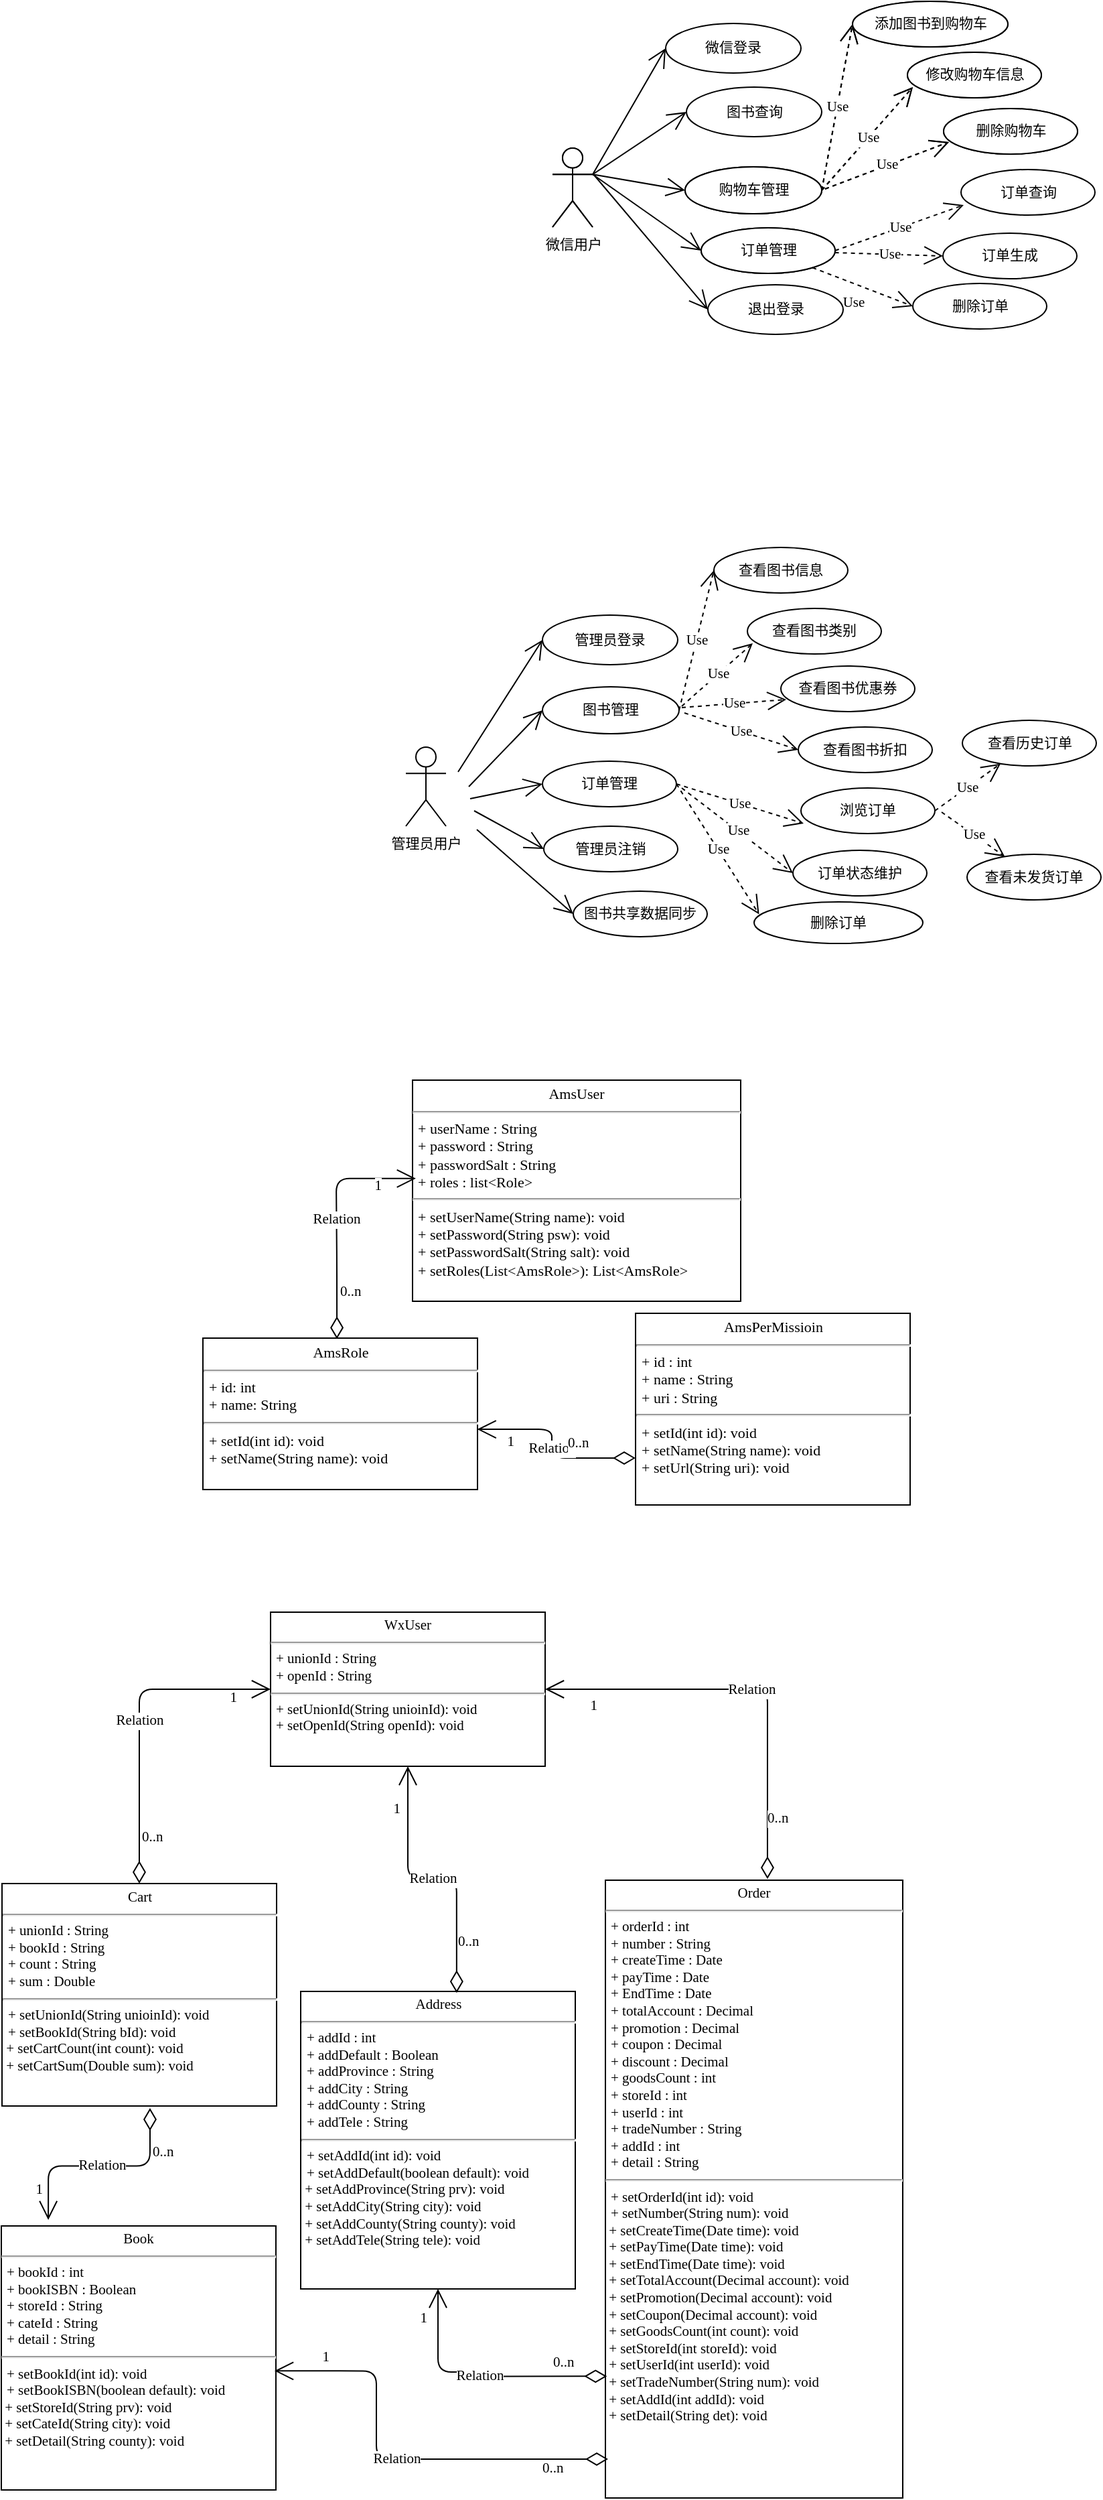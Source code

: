 <mxfile pages="6" version="11.2.3" type="github"><diagram id="f766WmHzztAEVAHGolFx" name="Page-1"><mxGraphModel dx="2068" dy="852" grid="0" gridSize="5" guides="1" tooltips="1" connect="1" arrows="1" fold="1" page="0" pageScale="1" pageWidth="827" pageHeight="1169" background="#FFFFFF" math="0" shadow="0"><root><mxCell id="0"/><mxCell id="1" parent="0"/><mxCell id="_mkomFzHhzRM6zaE41Vr-2" value="管理员用户" style="shape=umlActor;verticalLabelPosition=bottom;labelBackgroundColor=#ffffff;verticalAlign=top;html=1;fontSize=10.5;fontFamily=宋体;fontStyle=0" parent="1" vertex="1"><mxGeometry x="-872" y="537.5" width="30" height="59" as="geometry"/></mxCell><mxCell id="_mkomFzHhzRM6zaE41Vr-5" value="管理员登录" style="ellipse;whiteSpace=wrap;html=1;fontSize=10.5;fontFamily=宋体;fontStyle=0" parent="1" vertex="1"><mxGeometry x="-770" y="439" width="101" height="37" as="geometry"/></mxCell><mxCell id="_mkomFzHhzRM6zaE41Vr-6" value="图书管理" style="ellipse;whiteSpace=wrap;html=1;fontSize=10.5;fontFamily=宋体;fontStyle=0" parent="1" vertex="1"><mxGeometry x="-770" y="492.5" width="102" height="35" as="geometry"/></mxCell><mxCell id="_mkomFzHhzRM6zaE41Vr-7" value="订单管理" style="ellipse;whiteSpace=wrap;html=1;fontSize=10.5;fontFamily=宋体;fontStyle=0" parent="1" vertex="1"><mxGeometry x="-770" y="548" width="100" height="34" as="geometry"/></mxCell><mxCell id="_mkomFzHhzRM6zaE41Vr-9" value="管理员注销" style="ellipse;whiteSpace=wrap;html=1;fontSize=10.5;fontFamily=宋体;fontStyle=0" parent="1" vertex="1"><mxGeometry x="-769" y="596.5" width="100" height="34" as="geometry"/></mxCell><mxCell id="_mkomFzHhzRM6zaE41Vr-10" value="浏览订单" style="ellipse;whiteSpace=wrap;html=1;fontSize=10.5;fontFamily=宋体;fontStyle=0" parent="1" vertex="1"><mxGeometry x="-577" y="568" width="100" height="34" as="geometry"/></mxCell><mxCell id="_mkomFzHhzRM6zaE41Vr-11" value="订单状态维护" style="ellipse;whiteSpace=wrap;html=1;fontSize=10.5;fontFamily=宋体;fontStyle=0" parent="1" vertex="1"><mxGeometry x="-583" y="614.5" width="100" height="34" as="geometry"/></mxCell><mxCell id="_mkomFzHhzRM6zaE41Vr-12" value="查看未发货订单" style="ellipse;whiteSpace=wrap;html=1;fontSize=10.5;fontFamily=宋体;fontStyle=0" parent="1" vertex="1"><mxGeometry x="-453" y="617.5" width="100" height="34" as="geometry"/></mxCell><mxCell id="_mkomFzHhzRM6zaE41Vr-14" value="" style="endArrow=open;endFill=1;endSize=12;html=1;fontSize=10.5;entryX=0;entryY=0.5;entryDx=0;entryDy=0;fontFamily=宋体;fontStyle=0" parent="1" target="_mkomFzHhzRM6zaE41Vr-5" edge="1"><mxGeometry width="160" relative="1" as="geometry"><mxPoint x="-833" y="556" as="sourcePoint"/><mxPoint x="-715" y="641" as="targetPoint"/></mxGeometry></mxCell><mxCell id="_mkomFzHhzRM6zaE41Vr-15" value="" style="endArrow=open;endFill=1;endSize=12;html=1;fontSize=10.5;entryX=0;entryY=0.5;entryDx=0;entryDy=0;fontFamily=宋体;fontStyle=0" parent="1" target="_mkomFzHhzRM6zaE41Vr-6" edge="1"><mxGeometry width="160" relative="1" as="geometry"><mxPoint x="-825" y="567" as="sourcePoint"/><mxPoint x="-765" y="463" as="targetPoint"/></mxGeometry></mxCell><mxCell id="_mkomFzHhzRM6zaE41Vr-16" value="" style="endArrow=open;endFill=1;endSize=12;html=1;fontSize=10.5;entryX=0;entryY=0.5;entryDx=0;entryDy=0;fontFamily=宋体;fontStyle=0" parent="1" target="_mkomFzHhzRM6zaE41Vr-7" edge="1"><mxGeometry width="160" relative="1" as="geometry"><mxPoint x="-824" y="576" as="sourcePoint"/><mxPoint x="-760" y="468" as="targetPoint"/></mxGeometry></mxCell><mxCell id="_mkomFzHhzRM6zaE41Vr-17" value="" style="endArrow=open;endFill=1;endSize=12;html=1;fontSize=10.5;entryX=0;entryY=0.5;entryDx=0;entryDy=0;fontFamily=宋体;fontStyle=0" parent="1" target="_mkomFzHhzRM6zaE41Vr-9" edge="1"><mxGeometry width="160" relative="1" as="geometry"><mxPoint x="-821" y="585" as="sourcePoint"/><mxPoint x="-755" y="473" as="targetPoint"/></mxGeometry></mxCell><mxCell id="_mkomFzHhzRM6zaE41Vr-18" value="Use" style="endArrow=open;endSize=12;dashed=1;html=1;fontSize=10.5;exitX=1;exitY=0.5;exitDx=0;exitDy=0;entryX=0.02;entryY=0.779;entryDx=0;entryDy=0;entryPerimeter=0;fontFamily=Times new Roman;fontStyle=0" parent="1" source="_mkomFzHhzRM6zaE41Vr-7" target="_mkomFzHhzRM6zaE41Vr-10" edge="1"><mxGeometry width="160" relative="1" as="geometry"><mxPoint x="-875" y="641" as="sourcePoint"/><mxPoint x="-715" y="641" as="targetPoint"/></mxGeometry></mxCell><mxCell id="_mkomFzHhzRM6zaE41Vr-20" value="Use" style="endArrow=open;endSize=12;dashed=1;html=1;fontSize=10.5;entryX=0;entryY=0.5;entryDx=0;entryDy=0;fontFamily=Times new Roman;fontStyle=0" parent="1" target="_mkomFzHhzRM6zaE41Vr-11" edge="1"><mxGeometry width="160" relative="1" as="geometry"><mxPoint x="-666" y="568" as="sourcePoint"/><mxPoint x="-715" y="641" as="targetPoint"/></mxGeometry></mxCell><mxCell id="_mkomFzHhzRM6zaE41Vr-40" value="查看图书信息" style="ellipse;whiteSpace=wrap;html=1;fontSize=10.5;fontFamily=宋体;fontStyle=0" parent="1" vertex="1"><mxGeometry x="-642" y="388.5" width="100" height="34" as="geometry"/></mxCell><mxCell id="_mkomFzHhzRM6zaE41Vr-42" value="查看图书类别" style="ellipse;whiteSpace=wrap;html=1;fontSize=10.5;fontFamily=宋体;fontStyle=0" parent="1" vertex="1"><mxGeometry x="-617" y="434" width="100" height="34" as="geometry"/></mxCell><mxCell id="_mkomFzHhzRM6zaE41Vr-43" value="查看图书优惠券" style="ellipse;whiteSpace=wrap;html=1;fontSize=10.5;fontFamily=宋体;fontStyle=0" parent="1" vertex="1"><mxGeometry x="-592" y="477" width="100" height="34" as="geometry"/></mxCell><mxCell id="_mkomFzHhzRM6zaE41Vr-44" value="查看图书折扣" style="ellipse;whiteSpace=wrap;html=1;fontSize=10.5;fontFamily=宋体;fontStyle=0" parent="1" vertex="1"><mxGeometry x="-579" y="522.5" width="100" height="34" as="geometry"/></mxCell><mxCell id="_mkomFzHhzRM6zaE41Vr-46" value="查看历史订单" style="ellipse;whiteSpace=wrap;html=1;fontSize=10.5;fontFamily=宋体;fontStyle=0" parent="1" vertex="1"><mxGeometry x="-456.5" y="517.5" width="100" height="34" as="geometry"/></mxCell><mxCell id="_mkomFzHhzRM6zaE41Vr-47" value="删除订单" style="ellipse;whiteSpace=wrap;html=1;fontSize=10.5;fontFamily=宋体;fontStyle=0" parent="1" vertex="1"><mxGeometry x="-612" y="653" width="126" height="31" as="geometry"/></mxCell><mxCell id="_mkomFzHhzRM6zaE41Vr-50" value="Use" style="endArrow=open;endSize=12;dashed=1;html=1;fontSize=10.5;exitX=1;exitY=0.5;exitDx=0;exitDy=0;entryX=0;entryY=0.5;entryDx=0;entryDy=0;fontFamily=Times new Roman;fontStyle=0" parent="1" source="_mkomFzHhzRM6zaE41Vr-6" target="_mkomFzHhzRM6zaE41Vr-40" edge="1"><mxGeometry width="160" relative="1" as="geometry"><mxPoint x="-665" y="570" as="sourcePoint"/><mxPoint x="-560" y="582" as="targetPoint"/></mxGeometry></mxCell><mxCell id="_mkomFzHhzRM6zaE41Vr-51" value="Use" style="endArrow=open;endSize=12;dashed=1;html=1;fontSize=10.5;entryX=0.04;entryY=0.765;entryDx=0;entryDy=0;entryPerimeter=0;fontFamily=Times new Roman;fontStyle=0" parent="1" target="_mkomFzHhzRM6zaE41Vr-42" edge="1"><mxGeometry width="160" relative="1" as="geometry"><mxPoint x="-666" y="507" as="sourcePoint"/><mxPoint x="-555" y="587" as="targetPoint"/></mxGeometry></mxCell><mxCell id="_mkomFzHhzRM6zaE41Vr-52" value="Use" style="endArrow=open;endSize=12;dashed=1;html=1;fontSize=10.5;entryX=0.04;entryY=0.735;entryDx=0;entryDy=0;entryPerimeter=0;fontFamily=Times new Roman;fontStyle=0" parent="1" target="_mkomFzHhzRM6zaE41Vr-43" edge="1"><mxGeometry width="160" relative="1" as="geometry"><mxPoint x="-666" y="508" as="sourcePoint"/><mxPoint x="-550" y="592" as="targetPoint"/></mxGeometry></mxCell><mxCell id="_mkomFzHhzRM6zaE41Vr-53" value="Use" style="endArrow=open;endSize=12;dashed=1;html=1;fontSize=10.5;entryX=0;entryY=0.5;entryDx=0;entryDy=0;fontFamily=Times new Roman;fontStyle=0" parent="1" target="_mkomFzHhzRM6zaE41Vr-44" edge="1"><mxGeometry width="160" relative="1" as="geometry"><mxPoint x="-664" y="512" as="sourcePoint"/><mxPoint x="-545" y="597" as="targetPoint"/></mxGeometry></mxCell><mxCell id="_mkomFzHhzRM6zaE41Vr-54" value="Use" style="endArrow=open;endSize=12;dashed=1;html=1;fontSize=10.5;entryX=0.03;entryY=0.3;entryDx=0;entryDy=0;fontFamily=Times new Roman;exitX=1;exitY=0.5;exitDx=0;exitDy=0;entryPerimeter=0;fontStyle=0" parent="1" source="_mkomFzHhzRM6zaE41Vr-7" target="_mkomFzHhzRM6zaE41Vr-47" edge="1"><mxGeometry width="160" relative="1" as="geometry"><mxPoint x="-661" y="573" as="sourcePoint"/><mxPoint x="-568" y="619.429" as="targetPoint"/></mxGeometry></mxCell><mxCell id="_mkomFzHhzRM6zaE41Vr-55" value="Use" style="endArrow=open;endSize=12;dashed=1;html=1;fontSize=10.5;fontFamily=Times new Roman;exitX=1;exitY=0.5;exitDx=0;exitDy=0;fontStyle=0" parent="1" source="_mkomFzHhzRM6zaE41Vr-10" target="_mkomFzHhzRM6zaE41Vr-46" edge="1"><mxGeometry width="160" relative="1" as="geometry"><mxPoint x="-645" y="682" as="sourcePoint"/><mxPoint x="-570" y="599.286" as="targetPoint"/></mxGeometry></mxCell><mxCell id="_mkomFzHhzRM6zaE41Vr-56" value="Use" style="endArrow=open;endSize=12;dashed=1;html=1;fontSize=10.5;fontFamily=Times new Roman;fontStyle=0" parent="1" target="_mkomFzHhzRM6zaE41Vr-12" edge="1"><mxGeometry width="160" relative="1" as="geometry"><mxPoint x="-472" y="586" as="sourcePoint"/><mxPoint x="-565" y="604.286" as="targetPoint"/></mxGeometry></mxCell><mxCell id="_mkomFzHhzRM6zaE41Vr-57" value="图书共享数据同步" style="ellipse;whiteSpace=wrap;html=1;fontSize=10.5;fontFamily=宋体;fontStyle=0" parent="1" vertex="1"><mxGeometry x="-747" y="645" width="100" height="34" as="geometry"/></mxCell><mxCell id="_mkomFzHhzRM6zaE41Vr-59" value="" style="endArrow=open;endFill=1;endSize=12;html=1;fontSize=10.5;entryX=0;entryY=0.5;entryDx=0;entryDy=0;fontFamily=宋体;fontStyle=0" parent="1" target="_mkomFzHhzRM6zaE41Vr-57" edge="1"><mxGeometry width="160" relative="1" as="geometry"><mxPoint x="-819" y="599" as="sourcePoint"/><mxPoint x="-764" y="619" as="targetPoint"/></mxGeometry></mxCell><mxCell id="aWHWJIVktm57PcOYF1WG-3" value="&lt;p style=&quot;margin: 4px 0px 0px ; text-align: center ; font-size: 11px&quot;&gt;&lt;span lang=&quot;EN-US&quot;&gt;AmsUser&lt;/span&gt;&lt;br&gt;&lt;/p&gt;&lt;hr style=&quot;font-size: 11px&quot;&gt;&lt;p style=&quot;margin: 0px 0px 0px 4px ; font-size: 11px&quot;&gt;&lt;font style=&quot;font-size: 11px&quot;&gt;+ userName : String&lt;/font&gt;&lt;/p&gt;&lt;p style=&quot;margin: 0px 0px 0px 4px ; font-size: 11px&quot;&gt;&lt;font style=&quot;font-size: 11px&quot;&gt;+ password : String&lt;br&gt;&lt;/font&gt;&lt;/p&gt;&lt;p style=&quot;margin: 0px 0px 0px 4px ; font-size: 11px&quot;&gt;&lt;font style=&quot;font-size: 11px&quot;&gt;+ passwordSalt : String&lt;br&gt;&lt;/font&gt;&lt;/p&gt;&lt;p style=&quot;margin: 0px 0px 0px 4px ; font-size: 11px&quot;&gt;&lt;font style=&quot;font-size: 11px&quot;&gt;+ roles : list&amp;lt;Role&amp;gt;&lt;/font&gt;&lt;/p&gt;&lt;hr style=&quot;font-size: 11px&quot;&gt;&lt;p style=&quot;margin: 0px 0px 0px 4px ; font-size: 11px&quot;&gt;&lt;font style=&quot;font-size: 11px&quot;&gt;+&amp;nbsp;&lt;span lang=&quot;EN-US&quot;&gt;setUserName&lt;/span&gt;(String name): void&lt;/font&gt;&lt;/p&gt;&lt;p style=&quot;margin: 0px 0px 0px 4px ; font-size: 11px&quot;&gt;&lt;font style=&quot;font-size: 11px&quot;&gt;+&amp;nbsp;&lt;span lang=&quot;EN-US&quot;&gt;setPassword&lt;/span&gt;(String psw): void&lt;br&gt;&lt;/font&gt;&lt;/p&gt;&lt;p style=&quot;margin: 0px 0px 0px 4px ; font-size: 11px&quot;&gt;&lt;font style=&quot;font-size: 11px&quot;&gt;+&amp;nbsp;&lt;span lang=&quot;EN-US&quot;&gt;setPasswordSalt&lt;/span&gt;(String salt): void&lt;br&gt;&lt;/font&gt;&lt;/p&gt;&lt;p style=&quot;margin: 0px 0px 0px 4px ; font-size: 11px&quot;&gt;&lt;font style=&quot;font-size: 11px&quot;&gt;+&amp;nbsp;&lt;span lang=&quot;EN-US&quot;&gt;setRoles&lt;/span&gt;(List&amp;lt;AmsRole&amp;gt;): List&amp;lt;AmsRole&amp;gt;&lt;/font&gt;&lt;/p&gt;&lt;br&gt;" style="verticalAlign=top;align=left;overflow=fill;fontSize=10.5;fontFamily=Times new Roman;html=1;strokeWidth=1;" parent="1" vertex="1"><mxGeometry x="-867" y="786" width="245" height="165" as="geometry"/></mxCell><mxCell id="aWHWJIVktm57PcOYF1WG-8" value="&lt;p style=&quot;margin: 4px 0px 0px ; text-align: center ; font-size: 11px&quot;&gt;&lt;span lang=&quot;EN-US&quot;&gt;AmsRole&lt;/span&gt;&lt;br&gt;&lt;/p&gt;&lt;hr style=&quot;font-size: 11px&quot;&gt;&lt;p style=&quot;margin: 0px 0px 0px 4px ; font-size: 11px&quot;&gt;&lt;font style=&quot;font-size: 11px&quot;&gt;+ id: int&lt;/font&gt;&lt;/p&gt;&lt;p style=&quot;margin: 0px 0px 0px 4px ; font-size: 11px&quot;&gt;&lt;font style=&quot;font-size: 11px&quot;&gt;+ name: String&lt;/font&gt;&lt;/p&gt;&lt;hr style=&quot;font-size: 11px&quot;&gt;&lt;p style=&quot;margin: 0px 0px 0px 4px ; font-size: 11px&quot;&gt;&lt;font style=&quot;font-size: 11px&quot;&gt;+&amp;nbsp;&lt;span lang=&quot;EN-US&quot;&gt;setId&lt;/span&gt;(int id): void&lt;/font&gt;&lt;/p&gt;&lt;p style=&quot;margin: 0px 0px 0px 4px ; font-size: 11px&quot;&gt;&lt;font style=&quot;font-size: 11px&quot;&gt;+&amp;nbsp;&lt;span lang=&quot;EN-US&quot;&gt;setName&lt;/span&gt;(String name): void&lt;/font&gt;&lt;/p&gt;&lt;br&gt;" style="verticalAlign=top;align=left;overflow=fill;fontSize=10.5;fontFamily=Times new Roman;html=1;strokeWidth=1;" parent="1" vertex="1"><mxGeometry x="-1023.5" y="978.5" width="205" height="113" as="geometry"/></mxCell><mxCell id="aWHWJIVktm57PcOYF1WG-12" value="&lt;p style=&quot;margin: 4px 0px 0px; text-align: center; font-size: 10.5px;&quot;&gt;&lt;span lang=&quot;EN-US&quot; style=&quot;font-size: 10.5px;&quot;&gt;WxUser&lt;/span&gt;&lt;br style=&quot;font-size: 10.5px;&quot;&gt;&lt;/p&gt;&lt;hr style=&quot;font-size: 10.5px;&quot;&gt;&lt;p style=&quot;margin: 0px 0px 0px 4px; font-size: 10.5px;&quot;&gt;&lt;font style=&quot;font-size: 10.5px;&quot;&gt;+ unionId : String&lt;/font&gt;&lt;/p&gt;&lt;p style=&quot;margin: 0px 0px 0px 4px; font-size: 10.5px;&quot;&gt;&lt;font style=&quot;font-size: 10.5px;&quot;&gt;+ openId : String&lt;/font&gt;&lt;/p&gt;&lt;hr style=&quot;font-size: 10.5px;&quot;&gt;&lt;p style=&quot;margin: 0px 0px 0px 4px; font-size: 10.5px;&quot;&gt;&lt;font style=&quot;font-size: 10.5px;&quot;&gt;+&amp;nbsp;&lt;span lang=&quot;EN-US&quot; style=&quot;font-size: 10.5px;&quot;&gt;setUnionId&lt;/span&gt;(String unioinId): void&lt;/font&gt;&lt;/p&gt;&lt;p style=&quot;margin: 0px 0px 0px 4px; font-size: 10.5px;&quot;&gt;&lt;font style=&quot;font-size: 10.5px;&quot;&gt;+&amp;nbsp;&lt;span lang=&quot;EN-US&quot; style=&quot;font-size: 10.5px;&quot;&gt;setOpenId&lt;/span&gt;(String openId): void&lt;/font&gt;&lt;/p&gt;&lt;br style=&quot;font-size: 10.5px;&quot;&gt;" style="verticalAlign=top;align=left;overflow=fill;fontSize=10.5;fontFamily=Times new Roman;html=1;strokeWidth=1;" parent="1" vertex="1"><mxGeometry x="-973" y="1183" width="205" height="115" as="geometry"/></mxCell><mxCell id="aWHWJIVktm57PcOYF1WG-13" value="&lt;p style=&quot;margin: 4px 0px 0px; text-align: center; font-size: 10.5px;&quot;&gt;&lt;span lang=&quot;EN-US&quot; style=&quot;font-size: 10.5px;&quot;&gt;Cart&lt;/span&gt;&lt;br style=&quot;font-size: 10.5px;&quot;&gt;&lt;/p&gt;&lt;hr style=&quot;font-size: 10.5px;&quot;&gt;&lt;p style=&quot;margin: 0px 0px 0px 4px; font-size: 10.5px;&quot;&gt;&lt;font style=&quot;font-size: 10.5px;&quot;&gt;+ unionId : String&lt;/font&gt;&lt;/p&gt;&lt;p style=&quot;margin: 0px 0px 0px 4px; font-size: 10.5px;&quot;&gt;&lt;font style=&quot;font-size: 10.5px;&quot;&gt;+ bookId : String&lt;/font&gt;&lt;/p&gt;&lt;p style=&quot;margin: 0px 0px 0px 4px; font-size: 10.5px;&quot;&gt;&lt;font style=&quot;font-size: 10.5px;&quot;&gt;+ count : String&lt;/font&gt;&lt;/p&gt;&lt;p style=&quot;margin: 0px 0px 0px 4px; font-size: 10.5px;&quot;&gt;&lt;font style=&quot;font-size: 10.5px;&quot;&gt;+ sum : Double&lt;/font&gt;&lt;/p&gt;&lt;hr style=&quot;font-size: 10.5px;&quot;&gt;&lt;p style=&quot;margin: 0px 0px 0px 4px; font-size: 10.5px;&quot;&gt;&lt;font style=&quot;font-size: 10.5px;&quot;&gt;+&amp;nbsp;&lt;span lang=&quot;EN-US&quot; style=&quot;font-size: 10.5px;&quot;&gt;setUnionId&lt;/span&gt;(String unioinId): void&lt;/font&gt;&lt;/p&gt;&lt;p style=&quot;margin: 0px 0px 0px 4px; font-size: 10.5px;&quot;&gt;&lt;font style=&quot;font-size: 10.5px;&quot;&gt;+&amp;nbsp;&lt;span lang=&quot;EN-US&quot; style=&quot;font-size: 10.5px;&quot;&gt;setBookId&lt;/span&gt;(String bId): void&lt;/font&gt;&lt;/p&gt;&amp;nbsp;+&amp;nbsp;&lt;span lang=&quot;EN-US&quot; style=&quot;font-size: 10.5px;&quot;&gt;setCartCount&lt;/span&gt;(int count): void&lt;br style=&quot;font-size: 10.5px;&quot;&gt;&amp;nbsp;+&amp;nbsp;&lt;span lang=&quot;EN-US&quot; style=&quot;font-size: 10.5px;&quot;&gt;setCartSum&lt;/span&gt;(Double sum): void&lt;br style=&quot;font-size: 10.5px;&quot;&gt;" style="verticalAlign=top;align=left;overflow=fill;fontSize=10.5;fontFamily=Times new Roman;html=1;strokeWidth=1;" parent="1" vertex="1"><mxGeometry x="-1173.5" y="1385.5" width="205" height="166" as="geometry"/></mxCell><mxCell id="aWHWJIVktm57PcOYF1WG-14" value="&lt;p style=&quot;margin: 4px 0px 0px; text-align: center; font-size: 10.5px;&quot;&gt;&lt;span lang=&quot;EN-US&quot; style=&quot;font-size: 10.5px;&quot;&gt;Address&lt;/span&gt;&lt;br style=&quot;font-size: 10.5px;&quot;&gt;&lt;/p&gt;&lt;hr style=&quot;font-size: 10.5px;&quot;&gt;&lt;p style=&quot;margin: 0px 0px 0px 4px; font-size: 10.5px;&quot;&gt;&lt;font style=&quot;font-size: 10.5px;&quot;&gt;+ addId : int&lt;/font&gt;&lt;/p&gt;&lt;p style=&quot;margin: 0px 0px 0px 4px; font-size: 10.5px;&quot;&gt;&lt;font style=&quot;font-size: 10.5px;&quot;&gt;+ addDefault : Boolean&lt;/font&gt;&lt;/p&gt;&lt;p style=&quot;margin: 0px 0px 0px 4px; font-size: 10.5px;&quot;&gt;&lt;font style=&quot;font-size: 10.5px;&quot;&gt;+ addProvince : String&lt;/font&gt;&lt;/p&gt;&lt;p style=&quot;margin: 0px 0px 0px 4px; font-size: 10.5px;&quot;&gt;&lt;font style=&quot;font-size: 10.5px;&quot;&gt;+ addCity : String&lt;/font&gt;&lt;/p&gt;&lt;p style=&quot;margin: 0px 0px 0px 4px; font-size: 10.5px;&quot;&gt;&lt;font style=&quot;font-size: 10.5px;&quot;&gt;+ addCounty : String&lt;/font&gt;&lt;/p&gt;&lt;p style=&quot;margin: 0px 0px 0px 4px; font-size: 10.5px;&quot;&gt;&lt;font style=&quot;font-size: 10.5px;&quot;&gt;+ addTele : String&lt;/font&gt;&lt;/p&gt;&lt;hr style=&quot;font-size: 10.5px;&quot;&gt;&lt;p style=&quot;margin: 0px 0px 0px 4px; font-size: 10.5px;&quot;&gt;&lt;font style=&quot;font-size: 10.5px;&quot;&gt;+&amp;nbsp;&lt;span lang=&quot;EN-US&quot; style=&quot;font-size: 10.5px;&quot;&gt;setAddId&lt;/span&gt;(int id): void&lt;/font&gt;&lt;/p&gt;&lt;p style=&quot;margin: 0px 0px 0px 4px; font-size: 10.5px;&quot;&gt;&lt;font style=&quot;font-size: 10.5px;&quot;&gt;+&amp;nbsp;&lt;span lang=&quot;EN-US&quot; style=&quot;font-size: 10.5px;&quot;&gt;setAddDefault&lt;/span&gt;(boolean default): void&lt;/font&gt;&lt;/p&gt;&amp;nbsp;+&amp;nbsp;&lt;span lang=&quot;EN-US&quot; style=&quot;font-size: 10.5px;&quot;&gt;setAddProvince&lt;/span&gt;(String prv): void&lt;br style=&quot;font-size: 10.5px;&quot;&gt;&amp;nbsp;+&amp;nbsp;&lt;span lang=&quot;EN-US&quot; style=&quot;font-size: 10.5px;&quot;&gt;setAddCity&lt;/span&gt;(String city): void&lt;br style=&quot;font-size: 10.5px;&quot;&gt;&amp;nbsp;+&amp;nbsp;&lt;span lang=&quot;EN-US&quot; style=&quot;font-size: 10.5px;&quot;&gt;setAddCounty&lt;/span&gt;(String county): void&lt;br style=&quot;font-size: 10.5px;&quot;&gt;&amp;nbsp;+&amp;nbsp;&lt;span lang=&quot;EN-US&quot; style=&quot;font-size: 10.5px;&quot;&gt;setAddTele&lt;/span&gt;(String tele): void&lt;br style=&quot;font-size: 10.5px;&quot;&gt;" style="verticalAlign=top;align=left;overflow=fill;fontSize=10.5;fontFamily=Times new Roman;html=1;strokeWidth=1;" parent="1" vertex="1"><mxGeometry x="-950.5" y="1466" width="205" height="222" as="geometry"/></mxCell><mxCell id="aWHWJIVktm57PcOYF1WG-15" value="&lt;p style=&quot;margin: 4px 0px 0px; text-align: center; font-size: 10.5px;&quot;&gt;&lt;span lang=&quot;EN-US&quot; style=&quot;font-size: 10.5px;&quot;&gt;Book&lt;/span&gt;&lt;br style=&quot;font-size: 10.5px;&quot;&gt;&lt;/p&gt;&lt;hr style=&quot;font-size: 10.5px;&quot;&gt;&lt;p style=&quot;margin: 0px 0px 0px 4px; font-size: 10.5px;&quot;&gt;&lt;font style=&quot;font-size: 10.5px;&quot;&gt;+ bookId : int&lt;/font&gt;&lt;/p&gt;&lt;p style=&quot;margin: 0px 0px 0px 4px; font-size: 10.5px;&quot;&gt;&lt;font style=&quot;font-size: 10.5px;&quot;&gt;+ bookISBN : Boolean&lt;/font&gt;&lt;/p&gt;&lt;p style=&quot;margin: 0px 0px 0px 4px; font-size: 10.5px;&quot;&gt;&lt;font style=&quot;font-size: 10.5px;&quot;&gt;+ storeId : String&lt;/font&gt;&lt;/p&gt;&lt;p style=&quot;margin: 0px 0px 0px 4px; font-size: 10.5px;&quot;&gt;&lt;font style=&quot;font-size: 10.5px;&quot;&gt;+ cateId : String&lt;/font&gt;&lt;/p&gt;&lt;p style=&quot;margin: 0px 0px 0px 4px; font-size: 10.5px;&quot;&gt;&lt;font style=&quot;font-size: 10.5px;&quot;&gt;+ detail : String&lt;/font&gt;&lt;/p&gt;&lt;hr style=&quot;font-size: 10.5px;&quot;&gt;&lt;p style=&quot;margin: 0px 0px 0px 4px; font-size: 10.5px;&quot;&gt;&lt;font style=&quot;font-size: 10.5px;&quot;&gt;+&amp;nbsp;&lt;span lang=&quot;EN-US&quot; style=&quot;font-size: 10.5px;&quot;&gt;setBookId&lt;/span&gt;(int id): void&lt;/font&gt;&lt;/p&gt;&lt;p style=&quot;margin: 0px 0px 0px 4px; font-size: 10.5px;&quot;&gt;&lt;font style=&quot;font-size: 10.5px;&quot;&gt;+&amp;nbsp;&lt;span lang=&quot;EN-US&quot; style=&quot;font-size: 10.5px;&quot;&gt;setBookISBN&lt;/span&gt;(boolean default): void&lt;/font&gt;&lt;/p&gt;&amp;nbsp;+&amp;nbsp;&lt;span lang=&quot;EN-US&quot; style=&quot;font-size: 10.5px;&quot;&gt;setStoreId&lt;/span&gt;(String prv): void&lt;br style=&quot;font-size: 10.5px;&quot;&gt;&amp;nbsp;+&amp;nbsp;&lt;span lang=&quot;EN-US&quot; style=&quot;font-size: 10.5px;&quot;&gt;setCateId&lt;/span&gt;(String city): void&lt;br style=&quot;font-size: 10.5px;&quot;&gt;&amp;nbsp;+&amp;nbsp;&lt;span lang=&quot;EN-US&quot; style=&quot;font-size: 10.5px;&quot;&gt;setDetail&lt;/span&gt;(String county): void&lt;br style=&quot;font-size: 10.5px;&quot;&gt;" style="verticalAlign=top;align=left;overflow=fill;fontSize=10.5;fontFamily=Times new Roman;html=1;strokeWidth=1;" parent="1" vertex="1"><mxGeometry x="-1174" y="1641" width="205" height="197" as="geometry"/></mxCell><mxCell id="aWHWJIVktm57PcOYF1WG-16" value="&lt;p style=&quot;margin: 4px 0px 0px; text-align: center; font-size: 10.5px;&quot;&gt;&lt;span lang=&quot;EN-US&quot; style=&quot;font-size: 10.5px;&quot;&gt;Order&lt;/span&gt;&lt;br style=&quot;font-size: 10.5px;&quot;&gt;&lt;/p&gt;&lt;hr style=&quot;font-size: 10.5px;&quot;&gt;&lt;p style=&quot;margin: 0px 0px 0px 4px; font-size: 10.5px;&quot;&gt;&lt;font style=&quot;font-size: 10.5px;&quot;&gt;+ orderId : int&lt;/font&gt;&lt;/p&gt;&lt;p style=&quot;margin: 0px 0px 0px 4px; font-size: 10.5px;&quot;&gt;&lt;font style=&quot;font-size: 10.5px;&quot;&gt;+ number : String&lt;/font&gt;&lt;/p&gt;&lt;p style=&quot;margin: 0px 0px 0px 4px; font-size: 10.5px;&quot;&gt;&lt;font style=&quot;font-size: 10.5px;&quot;&gt;+ createTime : Date&lt;br style=&quot;font-size: 10.5px;&quot;&gt;&lt;/font&gt;&lt;/p&gt;&lt;p style=&quot;margin: 0px 0px 0px 4px; font-size: 10.5px;&quot;&gt;&lt;font style=&quot;font-size: 10.5px;&quot;&gt;+ payTime : Date&lt;/font&gt;&lt;/p&gt;&lt;p style=&quot;margin: 0px 0px 0px 4px; font-size: 10.5px;&quot;&gt;&lt;font style=&quot;font-size: 10.5px;&quot;&gt;+ EndTime : Date&lt;/font&gt;&lt;/p&gt;&lt;p style=&quot;margin: 0px 0px 0px 4px; font-size: 10.5px;&quot;&gt;&lt;font style=&quot;font-size: 10.5px;&quot;&gt;+ totalAccount : Decimal&lt;/font&gt;&lt;/p&gt;&lt;p style=&quot;margin: 0px 0px 0px 4px; font-size: 10.5px;&quot;&gt;&lt;font style=&quot;font-size: 10.5px;&quot;&gt;+ promotion : Decimal&lt;br style=&quot;font-size: 10.5px;&quot;&gt;&lt;/font&gt;&lt;/p&gt;&lt;p style=&quot;margin: 0px 0px 0px 4px; font-size: 10.5px;&quot;&gt;&lt;font style=&quot;font-size: 10.5px;&quot;&gt;+ coupon : Decimal&lt;/font&gt;&lt;/p&gt;&lt;p style=&quot;margin: 0px 0px 0px 4px; font-size: 10.5px;&quot;&gt;+ discount : Decimal&lt;br style=&quot;font-size: 10.5px;&quot;&gt;&lt;/p&gt;&lt;p style=&quot;margin: 0px 0px 0px 4px; font-size: 10.5px;&quot;&gt;&lt;font style=&quot;font-size: 10.5px;&quot;&gt;+ goodsCount : int&lt;/font&gt;&lt;/p&gt;&lt;p style=&quot;margin: 0px 0px 0px 4px; font-size: 10.5px;&quot;&gt;&lt;font style=&quot;font-size: 10.5px;&quot;&gt;+ storeId : int&lt;/font&gt;&lt;/p&gt;&lt;p style=&quot;margin: 0px 0px 0px 4px; font-size: 10.5px;&quot;&gt;&lt;font style=&quot;font-size: 10.5px;&quot;&gt;+ userId : int&lt;/font&gt;&lt;/p&gt;&lt;p style=&quot;margin: 0px 0px 0px 4px; font-size: 10.5px;&quot;&gt;&lt;font style=&quot;font-size: 10.5px;&quot;&gt;+ tradeNumber : String&lt;/font&gt;&lt;/p&gt;&lt;p style=&quot;margin: 0px 0px 0px 4px; font-size: 10.5px;&quot;&gt;&lt;font style=&quot;font-size: 10.5px;&quot;&gt;+ addId : int&lt;/font&gt;&lt;/p&gt;&lt;p style=&quot;margin: 0px 0px 0px 4px; font-size: 10.5px;&quot;&gt;&lt;font style=&quot;font-size: 10.5px;&quot;&gt;+ detail : String&lt;/font&gt;&lt;/p&gt;&lt;hr style=&quot;font-size: 10.5px;&quot;&gt;&lt;p style=&quot;margin: 0px 0px 0px 4px; font-size: 10.5px;&quot;&gt;&lt;font style=&quot;font-size: 10.5px;&quot;&gt;+&amp;nbsp;&lt;span lang=&quot;EN-US&quot; style=&quot;font-size: 10.5px;&quot;&gt;setOrderId&lt;/span&gt;(int id): void&lt;/font&gt;&lt;/p&gt;&lt;p style=&quot;margin: 0px 0px 0px 4px; font-size: 10.5px;&quot;&gt;&lt;font style=&quot;font-size: 10.5px;&quot;&gt;+&amp;nbsp;&lt;span lang=&quot;EN-US&quot; style=&quot;font-size: 10.5px;&quot;&gt;setNumber&lt;/span&gt;(String num): void&lt;/font&gt;&lt;/p&gt;&amp;nbsp;+&amp;nbsp;&lt;span lang=&quot;EN-US&quot; style=&quot;font-size: 10.5px;&quot;&gt;setCreateTime&lt;/span&gt;(Date time): void&lt;br style=&quot;font-size: 10.5px;&quot;&gt;&amp;nbsp;+&amp;nbsp;&lt;span lang=&quot;EN-US&quot; style=&quot;font-size: 10.5px;&quot;&gt;setPayTime&lt;/span&gt;(Date time): void&lt;br style=&quot;font-size: 10.5px;&quot;&gt;&amp;nbsp;+&amp;nbsp;&lt;span lang=&quot;EN-US&quot; style=&quot;font-size: 10.5px;&quot;&gt;setEndTime&lt;/span&gt;(Date time): void&lt;br style=&quot;font-size: 10.5px;&quot;&gt;&amp;nbsp;+&amp;nbsp;&lt;span lang=&quot;EN-US&quot; style=&quot;font-size: 10.5px;&quot;&gt;setTotalAccount&lt;/span&gt;(Decimal account): void&lt;br style=&quot;font-size: 10.5px;&quot;&gt;&amp;nbsp;+ setPromotion(Decimal account): void&lt;br style=&quot;font-size: 10.5px;&quot;&gt;&amp;nbsp;+ setCoupon(Decimal account): void&lt;br style=&quot;font-size: 10.5px;&quot;&gt;&amp;nbsp;+ setGoodsCount(int count): void&lt;br style=&quot;font-size: 10.5px;&quot;&gt;&amp;nbsp;+ setStoreId(int storeId): void&lt;br style=&quot;font-size: 10.5px;&quot;&gt;&amp;nbsp;+ setUserId(int userId): void&lt;br style=&quot;font-size: 10.5px;&quot;&gt;&amp;nbsp;+ setTradeNumber(String num): void&lt;br style=&quot;font-size: 10.5px;&quot;&gt;&amp;nbsp;+ setAddId(int addId): void&lt;br style=&quot;font-size: 10.5px;&quot;&gt;&amp;nbsp;+ setDetail(String det): void&lt;br style=&quot;font-size: 10.5px;&quot;&gt;" style="verticalAlign=top;align=left;overflow=fill;fontSize=10.5;fontFamily=Times new Roman;html=1;strokeWidth=1;" parent="1" vertex="1"><mxGeometry x="-723" y="1383" width="222" height="461" as="geometry"/></mxCell><mxCell id="aWHWJIVktm57PcOYF1WG-17" value="Relation" style="endArrow=open;html=1;endSize=12;startArrow=diamondThin;startSize=14;startFill=0;edgeStyle=orthogonalEdgeStyle;strokeWidth=1;fontFamily=Times new Roman;fontSize=10.5;entryX=0;entryY=0.5;entryDx=0;entryDy=0;exitX=0.5;exitY=0;exitDx=0;exitDy=0;" parent="1" source="aWHWJIVktm57PcOYF1WG-13" target="aWHWJIVktm57PcOYF1WG-12" edge="1"><mxGeometry relative="1" as="geometry"><mxPoint x="-1376" y="1236.5" as="sourcePoint"/><mxPoint x="-1216" y="1236.5" as="targetPoint"/></mxGeometry></mxCell><mxCell id="aWHWJIVktm57PcOYF1WG-18" value="0..n" style="resizable=0;html=1;align=left;verticalAlign=top;labelBackgroundColor=#ffffff;fontSize=10.5;fontFamily=Times new Roman;" parent="aWHWJIVktm57PcOYF1WG-17" connectable="0" vertex="1"><mxGeometry x="-1" relative="1" as="geometry"><mxPoint y="-48" as="offset"/></mxGeometry></mxCell><mxCell id="aWHWJIVktm57PcOYF1WG-19" value="1" style="resizable=0;html=1;align=right;verticalAlign=top;labelBackgroundColor=#ffffff;fontSize=10.5;fontFamily=Times new Roman;" parent="aWHWJIVktm57PcOYF1WG-17" connectable="0" vertex="1"><mxGeometry x="1" relative="1" as="geometry"><mxPoint x="-25" y="-7" as="offset"/></mxGeometry></mxCell><mxCell id="aWHWJIVktm57PcOYF1WG-20" value="Relation" style="endArrow=open;html=1;endSize=12;startArrow=diamondThin;startSize=14;startFill=0;edgeStyle=orthogonalEdgeStyle;strokeWidth=1;fontFamily=Times new Roman;fontSize=10.5;exitX=0.568;exitY=0.005;exitDx=0;exitDy=0;exitPerimeter=0;" parent="1" source="aWHWJIVktm57PcOYF1WG-14" target="aWHWJIVktm57PcOYF1WG-12" edge="1"><mxGeometry relative="1" as="geometry"><mxPoint x="-637" y="1177.5" as="sourcePoint"/><mxPoint x="-477" y="1177.5" as="targetPoint"/></mxGeometry></mxCell><mxCell id="aWHWJIVktm57PcOYF1WG-21" value="0..n" style="resizable=0;html=1;align=left;verticalAlign=top;labelBackgroundColor=#ffffff;fontSize=10.5;fontFamily=Times new Roman;" parent="aWHWJIVktm57PcOYF1WG-20" connectable="0" vertex="1"><mxGeometry x="-1" relative="1" as="geometry"><mxPoint x="-1" y="-51" as="offset"/></mxGeometry></mxCell><mxCell id="aWHWJIVktm57PcOYF1WG-22" value="1" style="resizable=0;html=1;align=right;verticalAlign=top;labelBackgroundColor=#ffffff;fontSize=10.5;fontFamily=Times new Roman;" parent="aWHWJIVktm57PcOYF1WG-20" connectable="0" vertex="1"><mxGeometry x="1" relative="1" as="geometry"><mxPoint x="-5" y="19" as="offset"/></mxGeometry></mxCell><mxCell id="aWHWJIVktm57PcOYF1WG-23" value="Relation" style="endArrow=open;html=1;endSize=12;startArrow=diamondThin;startSize=14;startFill=0;edgeStyle=orthogonalEdgeStyle;strokeWidth=1;fontFamily=Times new Roman;fontSize=10.5;exitX=0.545;exitY=-0.002;exitDx=0;exitDy=0;exitPerimeter=0;entryX=1;entryY=0.5;entryDx=0;entryDy=0;" parent="1" source="aWHWJIVktm57PcOYF1WG-16" target="aWHWJIVktm57PcOYF1WG-12" edge="1"><mxGeometry relative="1" as="geometry"><mxPoint x="-587" y="1307" as="sourcePoint"/><mxPoint x="-623" y="1138" as="targetPoint"/></mxGeometry></mxCell><mxCell id="aWHWJIVktm57PcOYF1WG-24" value="0..n" style="resizable=0;html=1;align=left;verticalAlign=top;labelBackgroundColor=#ffffff;fontSize=10.5;fontFamily=Times new Roman;" parent="aWHWJIVktm57PcOYF1WG-23" connectable="0" vertex="1"><mxGeometry x="-1" relative="1" as="geometry"><mxPoint x="-2" y="-58" as="offset"/></mxGeometry></mxCell><mxCell id="aWHWJIVktm57PcOYF1WG-25" value="1" style="resizable=0;html=1;align=right;verticalAlign=top;labelBackgroundColor=#ffffff;fontSize=10.5;fontFamily=Times new Roman;" parent="aWHWJIVktm57PcOYF1WG-23" connectable="0" vertex="1"><mxGeometry x="1" relative="1" as="geometry"><mxPoint x="39" y="-0.5" as="offset"/></mxGeometry></mxCell><mxCell id="aWHWJIVktm57PcOYF1WG-26" value="Relation" style="endArrow=open;html=1;endSize=12;startArrow=diamondThin;startSize=14;startFill=0;edgeStyle=orthogonalEdgeStyle;strokeWidth=1;fontFamily=Times new Roman;fontSize=10.5;entryX=0.171;entryY=-0.023;entryDx=0;entryDy=0;exitX=0.539;exitY=1.009;exitDx=0;exitDy=0;exitPerimeter=0;entryPerimeter=0;" parent="1" source="aWHWJIVktm57PcOYF1WG-13" target="aWHWJIVktm57PcOYF1WG-15" edge="1"><mxGeometry relative="1" as="geometry"><mxPoint x="-1468" y="1653" as="sourcePoint"/><mxPoint x="-1358" y="1507" as="targetPoint"/></mxGeometry></mxCell><mxCell id="aWHWJIVktm57PcOYF1WG-27" value="0..n" style="resizable=0;html=1;align=left;verticalAlign=top;labelBackgroundColor=#ffffff;fontSize=10.5;fontFamily=Times new Roman;" parent="aWHWJIVktm57PcOYF1WG-26" connectable="0" vertex="1"><mxGeometry x="-1" relative="1" as="geometry"><mxPoint y="20" as="offset"/></mxGeometry></mxCell><mxCell id="aWHWJIVktm57PcOYF1WG-28" value="1" style="resizable=0;html=1;align=right;verticalAlign=top;labelBackgroundColor=#ffffff;fontSize=10.5;fontFamily=Times new Roman;" parent="aWHWJIVktm57PcOYF1WG-26" connectable="0" vertex="1"><mxGeometry x="1" relative="1" as="geometry"><mxPoint x="-4" y="-36" as="offset"/></mxGeometry></mxCell><mxCell id="aWHWJIVktm57PcOYF1WG-29" value="Relation" style="endArrow=open;html=1;endSize=12;startArrow=diamondThin;startSize=14;startFill=0;edgeStyle=orthogonalEdgeStyle;strokeWidth=1;fontFamily=Times new Roman;fontSize=10.5;entryX=0.995;entryY=0.549;entryDx=0;entryDy=0;exitX=0.009;exitY=0.937;exitDx=0;exitDy=0;entryPerimeter=0;exitPerimeter=0;" parent="1" source="aWHWJIVktm57PcOYF1WG-16" target="aWHWJIVktm57PcOYF1WG-15" edge="1"><mxGeometry relative="1" as="geometry"><mxPoint x="-806.5" y="1834" as="sourcePoint"/><mxPoint x="-870.5" y="1917" as="targetPoint"/><Array as="points"><mxPoint x="-894" y="1815"/><mxPoint x="-894" y="1749"/></Array></mxGeometry></mxCell><mxCell id="aWHWJIVktm57PcOYF1WG-30" value="0..n" style="resizable=0;html=1;align=left;verticalAlign=top;labelBackgroundColor=#ffffff;fontSize=10.5;fontFamily=Times new Roman;" parent="aWHWJIVktm57PcOYF1WG-29" connectable="0" vertex="1"><mxGeometry x="-1" relative="1" as="geometry"><mxPoint x="-51" y="-6" as="offset"/></mxGeometry></mxCell><mxCell id="aWHWJIVktm57PcOYF1WG-31" value="1" style="resizable=0;html=1;align=right;verticalAlign=top;labelBackgroundColor=#ffffff;fontSize=10.5;fontFamily=Times new Roman;" parent="aWHWJIVktm57PcOYF1WG-29" connectable="0" vertex="1"><mxGeometry x="1" relative="1" as="geometry"><mxPoint x="42" y="-23" as="offset"/></mxGeometry></mxCell><mxCell id="aWHWJIVktm57PcOYF1WG-32" value="Relation" style="endArrow=open;html=1;endSize=12;startArrow=diamondThin;startSize=14;startFill=0;edgeStyle=orthogonalEdgeStyle;strokeWidth=1;fontFamily=Times new Roman;fontSize=10.5;exitX=0.005;exitY=0.803;exitDx=0;exitDy=0;exitPerimeter=0;entryX=0.5;entryY=1;entryDx=0;entryDy=0;" parent="1" source="aWHWJIVktm57PcOYF1WG-16" target="aWHWJIVktm57PcOYF1WG-14" edge="1"><mxGeometry relative="1" as="geometry"><mxPoint x="-689" y="1889" as="sourcePoint"/><mxPoint x="-883" y="1924" as="targetPoint"/><Array as="points"><mxPoint x="-817" y="1753"/><mxPoint x="-817" y="1750"/><mxPoint x="-848" y="1750"/></Array></mxGeometry></mxCell><mxCell id="aWHWJIVktm57PcOYF1WG-33" value="0..n" style="resizable=0;html=1;align=left;verticalAlign=top;labelBackgroundColor=#ffffff;fontSize=10.5;fontFamily=Times new Roman;" parent="aWHWJIVktm57PcOYF1WG-32" connectable="0" vertex="1"><mxGeometry x="-1" relative="1" as="geometry"><mxPoint x="-42.5" y="-23" as="offset"/></mxGeometry></mxCell><mxCell id="aWHWJIVktm57PcOYF1WG-34" value="1" style="resizable=0;html=1;align=right;verticalAlign=top;labelBackgroundColor=#ffffff;fontSize=10.5;fontFamily=Times new Roman;" parent="aWHWJIVktm57PcOYF1WG-32" connectable="0" vertex="1"><mxGeometry x="1" relative="1" as="geometry"><mxPoint x="-8" y="9" as="offset"/></mxGeometry></mxCell><mxCell id="2NftIS-O6DTb0jr66qTK-1" value="Relation" style="endArrow=open;html=1;endSize=12;startArrow=diamondThin;startSize=14;startFill=0;edgeStyle=orthogonalEdgeStyle;strokeWidth=1;fontFamily=Times new Roman;fontSize=10.5;entryX=0.01;entryY=0.445;entryDx=0;entryDy=0;entryPerimeter=0;exitX=0.488;exitY=0.006;exitDx=0;exitDy=0;exitPerimeter=0;" parent="1" source="aWHWJIVktm57PcOYF1WG-8" target="aWHWJIVktm57PcOYF1WG-3" edge="1"><mxGeometry relative="1" as="geometry"><mxPoint x="-998" y="964" as="sourcePoint"/><mxPoint x="-1017" y="785.5" as="targetPoint"/><Array as="points"><mxPoint x="-924" y="923"/><mxPoint x="-924" y="859"/></Array></mxGeometry></mxCell><mxCell id="2NftIS-O6DTb0jr66qTK-2" value="0..n" style="resizable=0;html=1;align=left;verticalAlign=top;labelBackgroundColor=#ffffff;fontSize=10.5;fontFamily=Times new Roman;" parent="2NftIS-O6DTb0jr66qTK-1" connectable="0" vertex="1"><mxGeometry x="-1" relative="1" as="geometry"><mxPoint y="-48" as="offset"/></mxGeometry></mxCell><mxCell id="2NftIS-O6DTb0jr66qTK-3" value="1" style="resizable=0;html=1;align=right;verticalAlign=top;labelBackgroundColor=#ffffff;fontSize=10.5;fontFamily=Times new Roman;" parent="2NftIS-O6DTb0jr66qTK-1" connectable="0" vertex="1"><mxGeometry x="1" relative="1" as="geometry"><mxPoint x="-25" y="-7" as="offset"/></mxGeometry></mxCell><mxCell id="2NftIS-O6DTb0jr66qTK-6" value="&lt;p style=&quot;margin: 4px 0px 0px ; text-align: center ; font-size: 11px&quot;&gt;&lt;span lang=&quot;EN-US&quot;&gt;AmsPerMissioin&lt;/span&gt;&lt;br&gt;&lt;/p&gt;&lt;hr style=&quot;font-size: 11px&quot;&gt;&lt;p style=&quot;margin: 0px 0px 0px 4px ; font-size: 11px&quot;&gt;&lt;font style=&quot;font-size: 11px&quot;&gt;+ id : int&lt;/font&gt;&lt;/p&gt;&lt;p style=&quot;margin: 0px 0px 0px 4px ; font-size: 11px&quot;&gt;&lt;font style=&quot;font-size: 11px&quot;&gt;+ name : String&lt;/font&gt;&lt;/p&gt;&lt;p style=&quot;margin: 0px 0px 0px 4px ; font-size: 11px&quot;&gt;&lt;font style=&quot;font-size: 11px&quot;&gt;+ uri : String&lt;br&gt;&lt;/font&gt;&lt;/p&gt;&lt;hr style=&quot;font-size: 11px&quot;&gt;&lt;p style=&quot;margin: 0px 0px 0px 4px ; font-size: 11px&quot;&gt;&lt;font style=&quot;font-size: 11px&quot;&gt;+&amp;nbsp;&lt;span lang=&quot;EN-US&quot;&gt;setId&lt;/span&gt;(int id): void&lt;/font&gt;&lt;/p&gt;&lt;p style=&quot;margin: 0px 0px 0px 4px ; font-size: 11px&quot;&gt;&lt;font style=&quot;font-size: 11px&quot;&gt;+&amp;nbsp;&lt;span lang=&quot;EN-US&quot;&gt;setName&lt;/span&gt;(String name): void&lt;/font&gt;&lt;/p&gt;&lt;p style=&quot;margin: 0px 0px 0px 4px ; font-size: 11px&quot;&gt;&lt;font style=&quot;font-size: 11px&quot;&gt;+ setUrl(String uri): void&lt;/font&gt;&lt;/p&gt;&lt;br&gt;" style="verticalAlign=top;align=left;overflow=fill;fontSize=10.5;fontFamily=Times new Roman;html=1;strokeWidth=1;" parent="1" vertex="1"><mxGeometry x="-700.5" y="960" width="205" height="143" as="geometry"/></mxCell><mxCell id="2NftIS-O6DTb0jr66qTK-10" value="Relation" style="endArrow=open;html=1;endSize=12;startArrow=diamondThin;startSize=14;startFill=0;edgeStyle=orthogonalEdgeStyle;strokeWidth=1;fontFamily=Times new Roman;fontSize=10.5;entryX=0.999;entryY=0.602;entryDx=0;entryDy=0;entryPerimeter=0;" parent="1" source="2NftIS-O6DTb0jr66qTK-6" target="aWHWJIVktm57PcOYF1WG-8" edge="1"><mxGeometry relative="1" as="geometry"><mxPoint x="-763.024" y="1124.833" as="sourcePoint"/><mxPoint x="-703.976" y="1004.833" as="targetPoint"/><Array as="points"><mxPoint x="-763" y="1068"/><mxPoint x="-763" y="1046"/></Array></mxGeometry></mxCell><mxCell id="2NftIS-O6DTb0jr66qTK-11" value="0..n" style="resizable=0;html=1;align=left;verticalAlign=top;labelBackgroundColor=#ffffff;fontSize=10.5;fontFamily=Times new Roman;" parent="2NftIS-O6DTb0jr66qTK-10" connectable="0" vertex="1"><mxGeometry x="-1" relative="1" as="geometry"><mxPoint x="-53" y="-24" as="offset"/></mxGeometry></mxCell><mxCell id="2NftIS-O6DTb0jr66qTK-12" value="1" style="resizable=0;html=1;align=right;verticalAlign=top;labelBackgroundColor=#ffffff;fontSize=10.5;fontFamily=Times new Roman;" parent="2NftIS-O6DTb0jr66qTK-10" connectable="0" vertex="1"><mxGeometry x="1" relative="1" as="geometry"><mxPoint x="27.5" y="-4" as="offset"/></mxGeometry></mxCell><mxCell id="mZSFQpzuG-lNQ4ftAwoU-1" value="微信用户" style="shape=umlActor;verticalLabelPosition=bottom;labelBackgroundColor=#ffffff;verticalAlign=top;html=1;fontSize=10.5;fontFamily=宋体;fontStyle=0" parent="1" vertex="1"><mxGeometry x="-762.5" y="90.5" width="30" height="59" as="geometry"/></mxCell><mxCell id="mZSFQpzuG-lNQ4ftAwoU-2" value="图书查询" style="ellipse;whiteSpace=wrap;html=1;fontSize=10.5;fontFamily=宋体;fontStyle=0" parent="1" vertex="1"><mxGeometry x="-662.5" y="45" width="101" height="37" as="geometry"/></mxCell><mxCell id="mZSFQpzuG-lNQ4ftAwoU-3" value="购物车管理" style="ellipse;whiteSpace=wrap;html=1;fontSize=10.5;fontFamily=宋体;fontStyle=0" parent="1" vertex="1"><mxGeometry x="-663.5" y="104.5" width="102" height="35" as="geometry"/></mxCell><mxCell id="mZSFQpzuG-lNQ4ftAwoU-4" value="在线购买" style="ellipse;whiteSpace=wrap;html=1;fontSize=10.5;fontFamily=宋体;fontStyle=0" parent="1" vertex="1"><mxGeometry x="-651.5" y="150" width="100" height="34" as="geometry"/></mxCell><mxCell id="mZSFQpzuG-lNQ4ftAwoU-6" value="订单查询" style="ellipse;whiteSpace=wrap;html=1;fontSize=10.5;fontFamily=宋体;fontStyle=0" parent="1" vertex="1"><mxGeometry x="-457.5" y="106.5" width="100" height="34" as="geometry"/></mxCell><mxCell id="mZSFQpzuG-lNQ4ftAwoU-7" value="订单生成" style="ellipse;whiteSpace=wrap;html=1;fontSize=10.5;fontFamily=宋体;fontStyle=0" parent="1" vertex="1"><mxGeometry x="-471" y="154" width="100" height="34" as="geometry"/></mxCell><mxCell id="mZSFQpzuG-lNQ4ftAwoU-8" value="" style="endArrow=open;endFill=1;endSize=12;html=1;fontSize=10.5;entryX=0;entryY=0.5;entryDx=0;entryDy=0;fontFamily=宋体;fontStyle=0;exitX=1;exitY=0.333;exitDx=0;exitDy=0;exitPerimeter=0;" parent="1" source="fg0MS4Svys2DaTFpCuoC-1" target="mZSFQpzuG-lNQ4ftAwoU-2" edge="1"><mxGeometry width="160" relative="1" as="geometry"><mxPoint x="-726.5" y="168" as="sourcePoint"/><mxPoint x="-608.5" y="253" as="targetPoint"/></mxGeometry></mxCell><mxCell id="mZSFQpzuG-lNQ4ftAwoU-12" value="Use" style="endArrow=open;endSize=12;dashed=1;html=1;fontSize=10.5;exitX=1;exitY=0.5;exitDx=0;exitDy=0;entryX=0.02;entryY=0.779;entryDx=0;entryDy=0;entryPerimeter=0;fontFamily=Times new Roman;fontStyle=0" parent="1" source="mZSFQpzuG-lNQ4ftAwoU-4" target="mZSFQpzuG-lNQ4ftAwoU-6" edge="1"><mxGeometry width="160" relative="1" as="geometry"><mxPoint x="-768.5" y="226" as="sourcePoint"/><mxPoint x="-608.5" y="226" as="targetPoint"/></mxGeometry></mxCell><mxCell id="mZSFQpzuG-lNQ4ftAwoU-13" value="Use" style="endArrow=open;endSize=12;dashed=1;html=1;fontSize=10.5;entryX=0;entryY=0.5;entryDx=0;entryDy=0;fontFamily=Times new Roman;fontStyle=0" parent="1" source="mZSFQpzuG-lNQ4ftAwoU-4" target="mZSFQpzuG-lNQ4ftAwoU-7" edge="1"><mxGeometry width="160" relative="1" as="geometry"><mxPoint x="-559.5" y="153" as="sourcePoint"/><mxPoint x="-608.5" y="226" as="targetPoint"/></mxGeometry></mxCell><mxCell id="mZSFQpzuG-lNQ4ftAwoU-14" value="添加图书到购物车" style="ellipse;whiteSpace=wrap;html=1;fontSize=10.5;fontFamily=宋体;fontStyle=0" parent="1" vertex="1"><mxGeometry x="-538.5" y="-19" width="116" height="34" as="geometry"/></mxCell><mxCell id="mZSFQpzuG-lNQ4ftAwoU-15" value="修改购物车信息" style="ellipse;whiteSpace=wrap;html=1;fontSize=10.5;fontFamily=宋体;fontStyle=0" parent="1" vertex="1"><mxGeometry x="-497.5" y="19" width="100" height="34" as="geometry"/></mxCell><mxCell id="mZSFQpzuG-lNQ4ftAwoU-16" value="删除购物车" style="ellipse;whiteSpace=wrap;html=1;fontSize=10.5;fontFamily=宋体;fontStyle=0" parent="1" vertex="1"><mxGeometry x="-470.5" y="61" width="100" height="34" as="geometry"/></mxCell><mxCell id="mZSFQpzuG-lNQ4ftAwoU-17" value="Use" style="endArrow=open;endSize=12;dashed=1;html=1;fontSize=10.5;exitX=1;exitY=0.5;exitDx=0;exitDy=0;entryX=0;entryY=0.5;entryDx=0;entryDy=0;fontFamily=Times new Roman;fontStyle=0" parent="1" source="mZSFQpzuG-lNQ4ftAwoU-3" target="mZSFQpzuG-lNQ4ftAwoU-14" edge="1"><mxGeometry width="160" relative="1" as="geometry"><mxPoint x="-558.5" y="155" as="sourcePoint"/><mxPoint x="-453.5" y="167" as="targetPoint"/></mxGeometry></mxCell><mxCell id="mZSFQpzuG-lNQ4ftAwoU-18" value="Use" style="endArrow=open;endSize=12;dashed=1;html=1;fontSize=10.5;entryX=0.04;entryY=0.765;entryDx=0;entryDy=0;entryPerimeter=0;fontFamily=Times new Roman;fontStyle=0;exitX=1;exitY=0.5;exitDx=0;exitDy=0;" parent="1" source="mZSFQpzuG-lNQ4ftAwoU-3" target="mZSFQpzuG-lNQ4ftAwoU-15" edge="1"><mxGeometry width="160" relative="1" as="geometry"><mxPoint x="-559.5" y="92" as="sourcePoint"/><mxPoint x="-448.5" y="172" as="targetPoint"/></mxGeometry></mxCell><mxCell id="mZSFQpzuG-lNQ4ftAwoU-19" value="Use" style="endArrow=open;endSize=12;dashed=1;html=1;fontSize=10.5;entryX=0.04;entryY=0.735;entryDx=0;entryDy=0;entryPerimeter=0;fontFamily=Times new Roman;fontStyle=0" parent="1" target="mZSFQpzuG-lNQ4ftAwoU-16" edge="1"><mxGeometry width="160" relative="1" as="geometry"><mxPoint x="-559" y="121" as="sourcePoint"/><mxPoint x="-443.5" y="177" as="targetPoint"/></mxGeometry></mxCell><mxCell id="fg0MS4Svys2DaTFpCuoC-1" value="微信用户" style="shape=umlActor;verticalLabelPosition=bottom;labelBackgroundColor=#ffffff;verticalAlign=top;html=1;fontSize=10.5;fontFamily=宋体;fontStyle=0" parent="1" vertex="1"><mxGeometry x="-762.5" y="90.5" width="30" height="59" as="geometry"/></mxCell><mxCell id="fg0MS4Svys2DaTFpCuoC-2" value="微信登录" style="ellipse;whiteSpace=wrap;html=1;fontSize=10.5;fontFamily=宋体;fontStyle=0" parent="1" vertex="1"><mxGeometry x="-678" y="-2.5" width="101" height="37" as="geometry"/></mxCell><mxCell id="fg0MS4Svys2DaTFpCuoC-3" value="购物车管理" style="ellipse;whiteSpace=wrap;html=1;fontSize=10.5;fontFamily=宋体;fontStyle=0" parent="1" vertex="1"><mxGeometry x="-663.5" y="104.5" width="102" height="35" as="geometry"/></mxCell><mxCell id="fg0MS4Svys2DaTFpCuoC-4" value="订单管理" style="ellipse;whiteSpace=wrap;html=1;fontSize=10.5;fontFamily=宋体;fontStyle=0" parent="1" vertex="1"><mxGeometry x="-651.5" y="150" width="100" height="34" as="geometry"/></mxCell><mxCell id="fg0MS4Svys2DaTFpCuoC-7" value="删除订单" style="ellipse;whiteSpace=wrap;html=1;fontSize=10.5;fontFamily=宋体;fontStyle=0" parent="1" vertex="1"><mxGeometry x="-493.5" y="191.5" width="100" height="34" as="geometry"/></mxCell><mxCell id="fg0MS4Svys2DaTFpCuoC-8" value="" style="endArrow=open;endFill=1;endSize=12;html=1;fontSize=10.5;entryX=0;entryY=0.5;entryDx=0;entryDy=0;fontFamily=宋体;fontStyle=0;exitX=1;exitY=0.333;exitDx=0;exitDy=0;exitPerimeter=0;" parent="1" source="fg0MS4Svys2DaTFpCuoC-1" target="fg0MS4Svys2DaTFpCuoC-2" edge="1"><mxGeometry width="160" relative="1" as="geometry"><mxPoint x="-726.5" y="168" as="sourcePoint"/><mxPoint x="-608.5" y="253" as="targetPoint"/></mxGeometry></mxCell><mxCell id="fg0MS4Svys2DaTFpCuoC-9" value="" style="endArrow=open;endFill=1;endSize=12;html=1;fontSize=10.5;entryX=0;entryY=0.5;entryDx=0;entryDy=0;fontFamily=宋体;fontStyle=0;exitX=1;exitY=0.333;exitDx=0;exitDy=0;exitPerimeter=0;" parent="1" source="fg0MS4Svys2DaTFpCuoC-1" target="fg0MS4Svys2DaTFpCuoC-3" edge="1"><mxGeometry width="160" relative="1" as="geometry"><mxPoint x="-718.5" y="179" as="sourcePoint"/><mxPoint x="-658.5" y="75" as="targetPoint"/></mxGeometry></mxCell><mxCell id="fg0MS4Svys2DaTFpCuoC-10" value="" style="endArrow=open;endFill=1;endSize=12;html=1;fontSize=10.5;entryX=0;entryY=0.5;entryDx=0;entryDy=0;fontFamily=宋体;fontStyle=0;exitX=1;exitY=0.333;exitDx=0;exitDy=0;exitPerimeter=0;" parent="1" source="fg0MS4Svys2DaTFpCuoC-1" target="fg0MS4Svys2DaTFpCuoC-4" edge="1"><mxGeometry width="160" relative="1" as="geometry"><mxPoint x="-717.5" y="188" as="sourcePoint"/><mxPoint x="-653.5" y="80" as="targetPoint"/></mxGeometry></mxCell><mxCell id="fg0MS4Svys2DaTFpCuoC-13" value="Use" style="endArrow=open;endSize=12;dashed=1;html=1;fontSize=10.5;entryX=0;entryY=0.5;entryDx=0;entryDy=0;fontFamily=Times new Roman;fontStyle=0" parent="1" source="fg0MS4Svys2DaTFpCuoC-4" target="fg0MS4Svys2DaTFpCuoC-7" edge="1"><mxGeometry x="-0.054" y="-14" width="160" relative="1" as="geometry"><mxPoint x="-559.5" y="153" as="sourcePoint"/><mxPoint x="-608.5" y="226" as="targetPoint"/><mxPoint as="offset"/></mxGeometry></mxCell><mxCell id="fg0MS4Svys2DaTFpCuoC-14" value="添加图书到购物车" style="ellipse;whiteSpace=wrap;html=1;fontSize=10.5;fontFamily=宋体;fontStyle=0" parent="1" vertex="1"><mxGeometry x="-538.5" y="-19" width="116" height="34" as="geometry"/></mxCell><mxCell id="fg0MS4Svys2DaTFpCuoC-15" value="修改购物车信息" style="ellipse;whiteSpace=wrap;html=1;fontSize=10.5;fontFamily=宋体;fontStyle=0" parent="1" vertex="1"><mxGeometry x="-497.5" y="19" width="100" height="34" as="geometry"/></mxCell><mxCell id="fg0MS4Svys2DaTFpCuoC-16" value="删除购物车" style="ellipse;whiteSpace=wrap;html=1;fontSize=10.5;fontFamily=宋体;fontStyle=0" parent="1" vertex="1"><mxGeometry x="-470.5" y="61" width="100" height="34" as="geometry"/></mxCell><mxCell id="fg0MS4Svys2DaTFpCuoC-17" value="Use" style="endArrow=open;endSize=12;dashed=1;html=1;fontSize=10.5;exitX=1;exitY=0.5;exitDx=0;exitDy=0;entryX=0;entryY=0.5;entryDx=0;entryDy=0;fontFamily=Times new Roman;fontStyle=0" parent="1" source="fg0MS4Svys2DaTFpCuoC-3" target="fg0MS4Svys2DaTFpCuoC-14" edge="1"><mxGeometry width="160" relative="1" as="geometry"><mxPoint x="-558.5" y="155" as="sourcePoint"/><mxPoint x="-453.5" y="167" as="targetPoint"/></mxGeometry></mxCell><mxCell id="fg0MS4Svys2DaTFpCuoC-18" value="Use" style="endArrow=open;endSize=12;dashed=1;html=1;fontSize=10.5;entryX=0.04;entryY=0.765;entryDx=0;entryDy=0;entryPerimeter=0;fontFamily=Times new Roman;fontStyle=0;exitX=1;exitY=0.5;exitDx=0;exitDy=0;" parent="1" source="fg0MS4Svys2DaTFpCuoC-3" target="fg0MS4Svys2DaTFpCuoC-15" edge="1"><mxGeometry width="160" relative="1" as="geometry"><mxPoint x="-559.5" y="92" as="sourcePoint"/><mxPoint x="-448.5" y="172" as="targetPoint"/></mxGeometry></mxCell><mxCell id="fg0MS4Svys2DaTFpCuoC-19" value="Use" style="endArrow=open;endSize=12;dashed=1;html=1;fontSize=10.5;entryX=0.04;entryY=0.735;entryDx=0;entryDy=0;entryPerimeter=0;fontFamily=Times new Roman;fontStyle=0" parent="1" target="fg0MS4Svys2DaTFpCuoC-16" edge="1"><mxGeometry width="160" relative="1" as="geometry"><mxPoint x="-559" y="121" as="sourcePoint"/><mxPoint x="-443.5" y="177" as="targetPoint"/></mxGeometry></mxCell><mxCell id="fg0MS4Svys2DaTFpCuoC-26" value="退出登录" style="ellipse;whiteSpace=wrap;html=1;fontSize=10.5;fontFamily=宋体;fontStyle=0" parent="1" vertex="1"><mxGeometry x="-646.5" y="192.5" width="101" height="37" as="geometry"/></mxCell><mxCell id="fg0MS4Svys2DaTFpCuoC-27" value="" style="endArrow=open;endFill=1;endSize=12;html=1;fontSize=10.5;entryX=0;entryY=0.5;entryDx=0;entryDy=0;fontFamily=宋体;fontStyle=0" parent="1" target="fg0MS4Svys2DaTFpCuoC-26" edge="1"><mxGeometry width="160" relative="1" as="geometry"><mxPoint x="-732" y="110" as="sourcePoint"/><mxPoint x="-629" y="220" as="targetPoint"/></mxGeometry></mxCell></root></mxGraphModel></diagram><diagram id="irmYoE7-eMIVADRRRL3H" name="Page-3"><mxGraphModel dx="1268" dy="452" grid="1" gridSize="10" guides="1" tooltips="1" connect="1" arrows="1" fold="1" page="0" pageScale="1" pageWidth="827" pageHeight="1169" math="0" shadow="0"><root><mxCell id="fXmA7L_1Vn4CoHQ7mkKt-0"/><mxCell id="fXmA7L_1Vn4CoHQ7mkKt-1" parent="fXmA7L_1Vn4CoHQ7mkKt-0"/><mxCell id="fXmA7L_1Vn4CoHQ7mkKt-2" value="" style="shape=umlLifeline;participant=umlActor;perimeter=lifelinePerimeter;whiteSpace=wrap;html=1;container=1;collapsible=0;recursiveResize=0;verticalAlign=top;spacingTop=36;labelBackgroundColor=#ffffff;outlineConnect=0;strokeWidth=1;fontFamily=宋体;fontSize=10.5;" parent="fXmA7L_1Vn4CoHQ7mkKt-1" vertex="1"><mxGeometry x="421" y="89.5" width="20" height="403" as="geometry"/></mxCell><mxCell id="fXmA7L_1Vn4CoHQ7mkKt-3" value="&lt;font&gt;AdvinceFilter&lt;/font&gt;" style="shape=umlLifeline;perimeter=lifelinePerimeter;whiteSpace=wrap;html=1;container=1;collapsible=0;recursiveResize=0;outlineConnect=0;strokeWidth=1;fontFamily=Times new Roman;fontSize=10.5;" parent="fXmA7L_1Vn4CoHQ7mkKt-1" vertex="1"><mxGeometry x="498" y="89.5" width="113" height="408" as="geometry"/></mxCell><mxCell id="fXmA7L_1Vn4CoHQ7mkKt-4" value="" style="html=1;points=[];perimeter=orthogonalPerimeter;strokeWidth=1;fontFamily=宋体;fontSize=10.5;" parent="fXmA7L_1Vn4CoHQ7mkKt-3" vertex="1"><mxGeometry x="52" y="76" width="10" height="261" as="geometry"/></mxCell><mxCell id="fXmA7L_1Vn4CoHQ7mkKt-5" value="&lt;font&gt;UserContrller&lt;/font&gt;" style="shape=umlLifeline;perimeter=lifelinePerimeter;whiteSpace=wrap;html=1;container=1;collapsible=0;recursiveResize=0;outlineConnect=0;strokeWidth=1;fontFamily=Times new Roman;fontSize=10.5;" parent="fXmA7L_1Vn4CoHQ7mkKt-1" vertex="1"><mxGeometry x="624" y="89.5" width="113" height="408" as="geometry"/></mxCell><mxCell id="fXmA7L_1Vn4CoHQ7mkKt-6" value="" style="html=1;points=[];perimeter=orthogonalPerimeter;strokeWidth=1;fontFamily=宋体;fontSize=10.5;" parent="fXmA7L_1Vn4CoHQ7mkKt-5" vertex="1"><mxGeometry x="52" y="106" width="10" height="198" as="geometry"/></mxCell><mxCell id="fXmA7L_1Vn4CoHQ7mkKt-7" value="自定义登录会话&amp;nbsp;&amp;nbsp;" style="edgeStyle=orthogonalEdgeStyle;html=1;align=left;spacingLeft=2;endArrow=block;rounded=0;strokeWidth=1;fontFamily=宋体;fontSize=10.5;exitX=1.119;exitY=0.48;exitDx=0;exitDy=0;exitPerimeter=0;entryX=1.071;entryY=0.697;entryDx=0;entryDy=0;entryPerimeter=0;" parent="fXmA7L_1Vn4CoHQ7mkKt-5" source="fXmA7L_1Vn4CoHQ7mkKt-6" target="fXmA7L_1Vn4CoHQ7mkKt-6" edge="1"><mxGeometry relative="1" as="geometry"><mxPoint x="67" y="224" as="sourcePoint"/><Array as="points"><mxPoint x="85" y="201"/><mxPoint x="85" y="244"/></Array><mxPoint x="67" y="244" as="targetPoint"/></mxGeometry></mxCell><mxCell id="fXmA7L_1Vn4CoHQ7mkKt-8" value="&lt;font face=&quot;Times new Roman&quot;&gt;微信接口服务&lt;/font&gt;" style="shape=umlLifeline;perimeter=lifelinePerimeter;whiteSpace=wrap;html=1;container=1;collapsible=0;recursiveResize=0;outlineConnect=0;strokeWidth=1;fontFamily=宋体;fontSize=10.5;" parent="fXmA7L_1Vn4CoHQ7mkKt-1" vertex="1"><mxGeometry x="752" y="89.5" width="113" height="408" as="geometry"/></mxCell><mxCell id="fXmA7L_1Vn4CoHQ7mkKt-9" value="" style="html=1;points=[];perimeter=orthogonalPerimeter;strokeWidth=1;fontFamily=宋体;fontSize=10.5;" parent="fXmA7L_1Vn4CoHQ7mkKt-8" vertex="1"><mxGeometry x="53" y="62" width="10" height="281" as="geometry"/></mxCell><mxCell id="fXmA7L_1Vn4CoHQ7mkKt-10" value="微信登录" style="html=1;verticalAlign=bottom;endArrow=block;entryX=0;entryY=0;strokeWidth=1;fontFamily=宋体;fontSize=10.5;" parent="fXmA7L_1Vn4CoHQ7mkKt-1" edge="1"><mxGeometry relative="1" as="geometry"><mxPoint x="430.5" y="192.5" as="sourcePoint"/><mxPoint x="550" y="192.5" as="targetPoint"/></mxGeometry></mxCell><mxCell id="fXmA7L_1Vn4CoHQ7mkKt-11" value="用户会话" style="html=1;verticalAlign=bottom;endArrow=open;dashed=1;endSize=8;exitX=0;exitY=0.95;strokeWidth=1;fontFamily=宋体;fontSize=10.5;" parent="fXmA7L_1Vn4CoHQ7mkKt-1" edge="1"><mxGeometry relative="1" as="geometry"><mxPoint x="430.5" y="404.5" as="targetPoint"/><mxPoint x="550" y="404.5" as="sourcePoint"/></mxGeometry></mxCell><mxCell id="fXmA7L_1Vn4CoHQ7mkKt-12" value="登录code" style="html=1;verticalAlign=bottom;endArrow=block;strokeWidth=1;fontFamily=宋体;fontSize=10.5;exitX=1.1;exitY=0.188;exitDx=0;exitDy=0;exitPerimeter=0;" parent="fXmA7L_1Vn4CoHQ7mkKt-1" source="fXmA7L_1Vn4CoHQ7mkKt-4" target="fXmA7L_1Vn4CoHQ7mkKt-6" edge="1"><mxGeometry relative="1" as="geometry"><mxPoint x="627.5" y="214.5" as="sourcePoint"/><mxPoint x="695" y="196.5" as="targetPoint"/></mxGeometry></mxCell><mxCell id="fXmA7L_1Vn4CoHQ7mkKt-13" value="用户会话" style="html=1;verticalAlign=bottom;endArrow=open;dashed=1;endSize=8;exitX=0;exitY=0.95;strokeWidth=1;fontFamily=宋体;fontSize=10.5;entryX=1.1;entryY=0.839;entryDx=0;entryDy=0;entryPerimeter=0;" parent="fXmA7L_1Vn4CoHQ7mkKt-1" source="fXmA7L_1Vn4CoHQ7mkKt-6" target="fXmA7L_1Vn4CoHQ7mkKt-4" edge="1"><mxGeometry relative="1" as="geometry"><mxPoint x="627.5" y="289.5" as="targetPoint"/></mxGeometry></mxCell><mxCell id="fXmA7L_1Vn4CoHQ7mkKt-14" value="登录凭证" style="html=1;verticalAlign=bottom;endArrow=block;strokeWidth=1;fontFamily=宋体;fontSize=10.5;exitX=0.9;exitY=0.192;exitDx=0;exitDy=0;exitPerimeter=0;" parent="fXmA7L_1Vn4CoHQ7mkKt-1" source="fXmA7L_1Vn4CoHQ7mkKt-6" target="fXmA7L_1Vn4CoHQ7mkKt-9" edge="1"><mxGeometry relative="1" as="geometry"><mxPoint x="782" y="230.5" as="sourcePoint"/></mxGeometry></mxCell><mxCell id="fXmA7L_1Vn4CoHQ7mkKt-15" value="微信用户" style="text;html=1;resizable=0;points=[];autosize=1;align=left;verticalAlign=top;spacingTop=-4;fontSize=10.5;fontFamily=宋体;" parent="fXmA7L_1Vn4CoHQ7mkKt-1" vertex="1"><mxGeometry x="431" y="122.5" width="58" height="13" as="geometry"/></mxCell><mxCell id="fXmA7L_1Vn4CoHQ7mkKt-16" value="登录会话标识" style="html=1;verticalAlign=bottom;endArrow=open;dashed=1;endSize=8;strokeWidth=1;fontFamily=宋体;fontSize=10.5;entryX=1.1;entryY=0.348;entryDx=0;entryDy=0;entryPerimeter=0;" parent="fXmA7L_1Vn4CoHQ7mkKt-1" source="fXmA7L_1Vn4CoHQ7mkKt-9" target="fXmA7L_1Vn4CoHQ7mkKt-6" edge="1"><mxGeometry relative="1" as="geometry"><mxPoint x="698" y="264.5" as="targetPoint"/></mxGeometry></mxCell><mxCell id="qszSIyoWIWxZGVnPmQRt-0" value="" style="shape=umlLifeline;participant=umlActor;perimeter=lifelinePerimeter;whiteSpace=wrap;html=1;container=1;collapsible=0;recursiveResize=0;verticalAlign=top;spacingTop=36;labelBackgroundColor=#ffffff;outlineConnect=0;strokeWidth=1;fontFamily=宋体;fontSize=10.5;" parent="fXmA7L_1Vn4CoHQ7mkKt-1" vertex="1"><mxGeometry x="-30" y="82.5" width="20" height="318" as="geometry"/></mxCell><mxCell id="qszSIyoWIWxZGVnPmQRt-1" value="&lt;font&gt;AdvinceFilter&lt;/font&gt;" style="shape=umlLifeline;perimeter=lifelinePerimeter;whiteSpace=wrap;html=1;container=1;collapsible=0;recursiveResize=0;outlineConnect=0;strokeWidth=1;fontFamily=Times new Roman;fontSize=10.5;" parent="fXmA7L_1Vn4CoHQ7mkKt-1" vertex="1"><mxGeometry x="47" y="82.5" width="113" height="324" as="geometry"/></mxCell><mxCell id="qszSIyoWIWxZGVnPmQRt-2" value="" style="html=1;points=[];perimeter=orthogonalPerimeter;strokeWidth=1;fontFamily=宋体;fontSize=10.5;" parent="qszSIyoWIWxZGVnPmQRt-1" vertex="1"><mxGeometry x="52" y="76" width="10" height="231" as="geometry"/></mxCell><mxCell id="qszSIyoWIWxZGVnPmQRt-3" value="&lt;font&gt;UserContrller&lt;/font&gt;" style="shape=umlLifeline;perimeter=lifelinePerimeter;whiteSpace=wrap;html=1;container=1;collapsible=0;recursiveResize=0;outlineConnect=0;strokeWidth=1;fontFamily=Times new Roman;fontSize=10.5;" parent="fXmA7L_1Vn4CoHQ7mkKt-1" vertex="1"><mxGeometry x="173" y="82.5" width="113" height="318" as="geometry"/></mxCell><mxCell id="qszSIyoWIWxZGVnPmQRt-4" value="" style="html=1;points=[];perimeter=orthogonalPerimeter;strokeWidth=1;fontFamily=宋体;fontSize=10.5;" parent="qszSIyoWIWxZGVnPmQRt-3" vertex="1"><mxGeometry x="52" y="106" width="10" height="198" as="geometry"/></mxCell><mxCell id="qszSIyoWIWxZGVnPmQRt-5" value="自定义登录会话&amp;nbsp;&amp;nbsp;" style="edgeStyle=orthogonalEdgeStyle;html=1;align=left;spacingLeft=2;endArrow=block;rounded=0;strokeWidth=1;fontFamily=宋体;fontSize=10.5;exitX=0.967;exitY=0.194;exitDx=0;exitDy=0;exitPerimeter=0;entryX=1.1;entryY=0.5;entryDx=0;entryDy=0;entryPerimeter=0;" parent="qszSIyoWIWxZGVnPmQRt-3" source="qszSIyoWIWxZGVnPmQRt-4" target="qszSIyoWIWxZGVnPmQRt-4" edge="1"><mxGeometry x="0.019" y="-41" relative="1" as="geometry"><mxPoint x="67" y="224" as="sourcePoint"/><Array as="points"><mxPoint x="85" y="144"/><mxPoint x="85" y="205"/></Array><mxPoint x="67" y="244" as="targetPoint"/><mxPoint as="offset"/></mxGeometry></mxCell><mxCell id="qszSIyoWIWxZGVnPmQRt-6" value="管理员登录" style="html=1;verticalAlign=bottom;endArrow=block;entryX=0;entryY=0;strokeWidth=1;fontFamily=宋体;fontSize=10.5;" parent="fXmA7L_1Vn4CoHQ7mkKt-1" edge="1"><mxGeometry relative="1" as="geometry"><mxPoint x="-20.5" y="185.5" as="sourcePoint"/><mxPoint x="99" y="185.5" as="targetPoint"/></mxGeometry></mxCell><mxCell id="qszSIyoWIWxZGVnPmQRt-7" value="用户会话" style="html=1;verticalAlign=bottom;endArrow=open;dashed=1;endSize=8;exitX=0;exitY=0.95;strokeWidth=1;fontFamily=宋体;fontSize=10.5;" parent="fXmA7L_1Vn4CoHQ7mkKt-1" edge="1"><mxGeometry relative="1" as="geometry"><mxPoint x="-22.5" y="362.5" as="targetPoint"/><mxPoint x="97" y="362.5" as="sourcePoint"/></mxGeometry></mxCell><mxCell id="qszSIyoWIWxZGVnPmQRt-8" value="用户名+密码" style="html=1;verticalAlign=bottom;endArrow=block;strokeWidth=1;fontFamily=宋体;fontSize=10.5;exitX=1.1;exitY=0.188;exitDx=0;exitDy=0;exitPerimeter=0;" parent="fXmA7L_1Vn4CoHQ7mkKt-1" source="qszSIyoWIWxZGVnPmQRt-2" target="qszSIyoWIWxZGVnPmQRt-4" edge="1"><mxGeometry relative="1" as="geometry"><mxPoint x="176.5" y="207.5" as="sourcePoint"/><mxPoint x="244" y="189.5" as="targetPoint"/></mxGeometry></mxCell><mxCell id="qszSIyoWIWxZGVnPmQRt-9" value="用户会话" style="html=1;verticalAlign=bottom;endArrow=open;dashed=1;endSize=8;exitX=0;exitY=0.697;strokeWidth=1;fontFamily=宋体;fontSize=10.5;exitDx=0;exitDy=0;exitPerimeter=0;" parent="fXmA7L_1Vn4CoHQ7mkKt-1" source="qszSIyoWIWxZGVnPmQRt-4" target="qszSIyoWIWxZGVnPmQRt-2" edge="1"><mxGeometry relative="1" as="geometry"><mxPoint x="176.5" y="282.5" as="targetPoint"/></mxGeometry></mxCell><mxCell id="qszSIyoWIWxZGVnPmQRt-10" value="管理员用户" style="text;html=1;resizable=0;points=[];autosize=1;align=left;verticalAlign=top;spacingTop=-4;fontSize=10.5;fontFamily=宋体;" parent="fXmA7L_1Vn4CoHQ7mkKt-1" vertex="1"><mxGeometry x="-20" y="115.5" width="70" height="13" as="geometry"/></mxCell><mxCell id="b7N-LLIl24rIbtpsCyc3-0" value="" style="shape=umlLifeline;participant=umlActor;perimeter=lifelinePerimeter;whiteSpace=wrap;html=1;container=1;collapsible=0;recursiveResize=0;verticalAlign=top;spacingTop=36;labelBackgroundColor=#ffffff;outlineConnect=0;strokeWidth=1;fontFamily=宋体;fontSize=10.5;" parent="fXmA7L_1Vn4CoHQ7mkKt-1" vertex="1"><mxGeometry x="-36.5" y="497.5" width="20" height="318" as="geometry"/></mxCell><mxCell id="b7N-LLIl24rIbtpsCyc3-1" value="&lt;font&gt;AuthenticationFilter&lt;/font&gt;" style="shape=umlLifeline;perimeter=lifelinePerimeter;whiteSpace=wrap;html=1;container=1;collapsible=0;recursiveResize=0;outlineConnect=0;strokeWidth=1;fontFamily=Times new Roman;fontSize=10.5;" parent="fXmA7L_1Vn4CoHQ7mkKt-1" vertex="1"><mxGeometry x="40.5" y="497.5" width="113" height="324" as="geometry"/></mxCell><mxCell id="b7N-LLIl24rIbtpsCyc3-2" value="" style="html=1;points=[];perimeter=orthogonalPerimeter;strokeWidth=1;fontFamily=宋体;fontSize=10.5;" parent="b7N-LLIl24rIbtpsCyc3-1" vertex="1"><mxGeometry x="52" y="76" width="10" height="231" as="geometry"/></mxCell><mxCell id="b7N-LLIl24rIbtpsCyc3-3" value="&lt;font&gt;UserContrller&lt;/font&gt;" style="shape=umlLifeline;perimeter=lifelinePerimeter;whiteSpace=wrap;html=1;container=1;collapsible=0;recursiveResize=0;outlineConnect=0;strokeWidth=1;fontFamily=Times new Roman;fontSize=10.5;" parent="fXmA7L_1Vn4CoHQ7mkKt-1" vertex="1"><mxGeometry x="166.5" y="498" width="89" height="318" as="geometry"/></mxCell><mxCell id="b7N-LLIl24rIbtpsCyc3-4" value="" style="html=1;points=[];perimeter=orthogonalPerimeter;strokeWidth=1;fontFamily=宋体;fontSize=10.5;" parent="b7N-LLIl24rIbtpsCyc3-3" vertex="1"><mxGeometry x="40" y="99" width="10" height="198" as="geometry"/></mxCell><mxCell id="b7N-LLIl24rIbtpsCyc3-5" value="用户登录态" style="html=1;verticalAlign=bottom;endArrow=block;entryX=0;entryY=0;strokeWidth=1;fontFamily=宋体;fontSize=10.5;" parent="fXmA7L_1Vn4CoHQ7mkKt-1" edge="1"><mxGeometry relative="1" as="geometry"><mxPoint x="-27" y="600.5" as="sourcePoint"/><mxPoint x="92.5" y="600.5" as="targetPoint"/></mxGeometry></mxCell><mxCell id="b7N-LLIl24rIbtpsCyc3-6" value="操作结果" style="html=1;verticalAlign=bottom;endArrow=open;dashed=1;endSize=8;exitX=0;exitY=0.95;strokeWidth=1;fontFamily=宋体;fontSize=10.5;" parent="fXmA7L_1Vn4CoHQ7mkKt-1" edge="1"><mxGeometry relative="1" as="geometry"><mxPoint x="-29" y="777.5" as="targetPoint"/><mxPoint x="90.5" y="777.5" as="sourcePoint"/></mxGeometry></mxCell><mxCell id="b7N-LLIl24rIbtpsCyc3-7" value="商品分类唯一标识" style="html=1;verticalAlign=bottom;endArrow=block;strokeWidth=1;fontFamily=宋体;fontSize=10.5;exitX=1.1;exitY=0.188;exitDx=0;exitDy=0;exitPerimeter=0;" parent="fXmA7L_1Vn4CoHQ7mkKt-1" source="b7N-LLIl24rIbtpsCyc3-2" target="b7N-LLIl24rIbtpsCyc3-4" edge="1"><mxGeometry relative="1" as="geometry"><mxPoint x="170" y="622.5" as="sourcePoint"/><mxPoint x="237.5" y="604.5" as="targetPoint"/></mxGeometry></mxCell><mxCell id="b7N-LLIl24rIbtpsCyc3-8" value="查询结果" style="html=1;verticalAlign=bottom;endArrow=open;dashed=1;endSize=8;exitX=0;exitY=0.697;strokeWidth=1;fontFamily=宋体;fontSize=10.5;exitDx=0;exitDy=0;exitPerimeter=0;" parent="fXmA7L_1Vn4CoHQ7mkKt-1" source="b7N-LLIl24rIbtpsCyc3-4" target="b7N-LLIl24rIbtpsCyc3-2" edge="1"><mxGeometry relative="1" as="geometry"><mxPoint x="170" y="697.5" as="targetPoint"/></mxGeometry></mxCell><mxCell id="b7N-LLIl24rIbtpsCyc3-9" value="微信小程序用户" style="text;html=1;resizable=0;points=[];autosize=1;align=left;verticalAlign=top;spacingTop=-4;fontSize=10.5;fontFamily=宋体;" parent="fXmA7L_1Vn4CoHQ7mkKt-1" vertex="1"><mxGeometry x="-47.5" y="543.5" width="94" height="13" as="geometry"/></mxCell><mxCell id="caAp6UeM-okE0U90zg4t-0" value="" style="shape=umlLifeline;participant=umlActor;perimeter=lifelinePerimeter;whiteSpace=wrap;html=1;container=1;collapsible=0;recursiveResize=0;verticalAlign=top;spacingTop=36;labelBackgroundColor=#ffffff;outlineConnect=0;strokeWidth=1;fontFamily=宋体;fontSize=10.5;" parent="fXmA7L_1Vn4CoHQ7mkKt-1" vertex="1"><mxGeometry x="471" y="597" width="20" height="318" as="geometry"/></mxCell><mxCell id="caAp6UeM-okE0U90zg4t-1" value="&lt;font&gt;AuthenticationFilter&lt;/font&gt;" style="shape=umlLifeline;perimeter=lifelinePerimeter;whiteSpace=wrap;html=1;container=1;collapsible=0;recursiveResize=0;outlineConnect=0;strokeWidth=1;fontFamily=Times new Roman;fontSize=10.5;" parent="fXmA7L_1Vn4CoHQ7mkKt-1" vertex="1"><mxGeometry x="548" y="597" width="113" height="324" as="geometry"/></mxCell><mxCell id="caAp6UeM-okE0U90zg4t-2" value="" style="html=1;points=[];perimeter=orthogonalPerimeter;strokeWidth=1;fontFamily=宋体;fontSize=10.5;" parent="caAp6UeM-okE0U90zg4t-1" vertex="1"><mxGeometry x="52" y="76" width="10" height="231" as="geometry"/></mxCell><mxCell id="caAp6UeM-okE0U90zg4t-3" value="&lt;font&gt;CartContrller&lt;/font&gt;" style="shape=umlLifeline;perimeter=lifelinePerimeter;whiteSpace=wrap;html=1;container=1;collapsible=0;recursiveResize=0;outlineConnect=0;strokeWidth=1;fontFamily=Times new Roman;fontSize=10.5;" parent="fXmA7L_1Vn4CoHQ7mkKt-1" vertex="1"><mxGeometry x="674" y="597.5" width="89" height="318" as="geometry"/></mxCell><mxCell id="caAp6UeM-okE0U90zg4t-4" value="" style="html=1;points=[];perimeter=orthogonalPerimeter;strokeWidth=1;fontFamily=宋体;fontSize=10.5;" parent="caAp6UeM-okE0U90zg4t-3" vertex="1"><mxGeometry x="40" y="99" width="10" height="198" as="geometry"/></mxCell><mxCell id="caAp6UeM-okE0U90zg4t-5" value="用户登录态" style="html=1;verticalAlign=bottom;endArrow=block;entryX=0;entryY=0;strokeWidth=1;fontFamily=宋体;fontSize=10.5;" parent="fXmA7L_1Vn4CoHQ7mkKt-1" edge="1"><mxGeometry relative="1" as="geometry"><mxPoint x="480.5" y="700" as="sourcePoint"/><mxPoint x="600" y="700" as="targetPoint"/></mxGeometry></mxCell><mxCell id="caAp6UeM-okE0U90zg4t-6" value="操作结果" style="html=1;verticalAlign=bottom;endArrow=open;dashed=1;endSize=8;exitX=0;exitY=0.95;strokeWidth=1;fontFamily=宋体;fontSize=10.5;" parent="fXmA7L_1Vn4CoHQ7mkKt-1" edge="1"><mxGeometry relative="1" as="geometry"><mxPoint x="478.5" y="877" as="targetPoint"/><mxPoint x="598" y="877" as="sourcePoint"/></mxGeometry></mxCell><mxCell id="caAp6UeM-okE0U90zg4t-7" value="商品信息" style="html=1;verticalAlign=bottom;endArrow=block;strokeWidth=1;fontFamily=宋体;fontSize=10.5;exitX=1.1;exitY=0.188;exitDx=0;exitDy=0;exitPerimeter=0;" parent="fXmA7L_1Vn4CoHQ7mkKt-1" source="caAp6UeM-okE0U90zg4t-2" target="caAp6UeM-okE0U90zg4t-4" edge="1"><mxGeometry relative="1" as="geometry"><mxPoint x="677.5" y="722" as="sourcePoint"/><mxPoint x="745" y="704" as="targetPoint"/></mxGeometry></mxCell><mxCell id="caAp6UeM-okE0U90zg4t-8" value="操作结果" style="html=1;verticalAlign=bottom;endArrow=open;dashed=1;endSize=8;exitX=0;exitY=0.697;strokeWidth=1;fontFamily=宋体;fontSize=10.5;exitDx=0;exitDy=0;exitPerimeter=0;" parent="fXmA7L_1Vn4CoHQ7mkKt-1" source="caAp6UeM-okE0U90zg4t-4" target="caAp6UeM-okE0U90zg4t-2" edge="1"><mxGeometry relative="1" as="geometry"><mxPoint x="677.5" y="797" as="targetPoint"/></mxGeometry></mxCell><mxCell id="caAp6UeM-okE0U90zg4t-9" value="微信小程序用户" style="text;html=1;resizable=0;points=[];autosize=1;align=left;verticalAlign=top;spacingTop=-4;fontSize=10.5;fontFamily=宋体;" parent="fXmA7L_1Vn4CoHQ7mkKt-1" vertex="1"><mxGeometry x="460" y="643" width="94" height="13" as="geometry"/></mxCell><mxCell id="ABbGgv_WzSZCWnQRkZ6k-0" value="" style="shape=umlLifeline;participant=umlActor;perimeter=lifelinePerimeter;whiteSpace=wrap;html=1;container=1;collapsible=0;recursiveResize=0;verticalAlign=top;spacingTop=36;labelBackgroundColor=#ffffff;outlineConnect=0;strokeWidth=1;fontFamily=宋体;fontSize=10.5;" parent="fXmA7L_1Vn4CoHQ7mkKt-1" vertex="1"><mxGeometry x="-25.5" y="934" width="20" height="318" as="geometry"/></mxCell><mxCell id="ABbGgv_WzSZCWnQRkZ6k-1" value="&lt;font&gt;AuthenticationFilter&lt;/font&gt;" style="shape=umlLifeline;perimeter=lifelinePerimeter;whiteSpace=wrap;html=1;container=1;collapsible=0;recursiveResize=0;outlineConnect=0;strokeWidth=1;fontFamily=Times new Roman;fontSize=10.5;" parent="fXmA7L_1Vn4CoHQ7mkKt-1" vertex="1"><mxGeometry x="51.5" y="934" width="113" height="324" as="geometry"/></mxCell><mxCell id="ABbGgv_WzSZCWnQRkZ6k-2" value="" style="html=1;points=[];perimeter=orthogonalPerimeter;strokeWidth=1;fontFamily=宋体;fontSize=10.5;" parent="ABbGgv_WzSZCWnQRkZ6k-1" vertex="1"><mxGeometry x="52" y="76" width="10" height="231" as="geometry"/></mxCell><mxCell id="ABbGgv_WzSZCWnQRkZ6k-3" value="&lt;font&gt;CartContrller&lt;/font&gt;" style="shape=umlLifeline;perimeter=lifelinePerimeter;whiteSpace=wrap;html=1;container=1;collapsible=0;recursiveResize=0;outlineConnect=0;strokeWidth=1;fontFamily=Times new Roman;fontSize=10.5;" parent="fXmA7L_1Vn4CoHQ7mkKt-1" vertex="1"><mxGeometry x="177.5" y="934.5" width="89" height="318" as="geometry"/></mxCell><mxCell id="ABbGgv_WzSZCWnQRkZ6k-4" value="" style="html=1;points=[];perimeter=orthogonalPerimeter;strokeWidth=1;fontFamily=宋体;fontSize=10.5;" parent="ABbGgv_WzSZCWnQRkZ6k-3" vertex="1"><mxGeometry x="40" y="99" width="10" height="198" as="geometry"/></mxCell><mxCell id="ABbGgv_WzSZCWnQRkZ6k-5" value="用户登录态" style="html=1;verticalAlign=bottom;endArrow=block;entryX=0;entryY=0;strokeWidth=1;fontFamily=宋体;fontSize=10.5;" parent="fXmA7L_1Vn4CoHQ7mkKt-1" edge="1"><mxGeometry relative="1" as="geometry"><mxPoint x="-16" y="1037" as="sourcePoint"/><mxPoint x="103.5" y="1037" as="targetPoint"/></mxGeometry></mxCell><mxCell id="ABbGgv_WzSZCWnQRkZ6k-6" value="操作结果" style="html=1;verticalAlign=bottom;endArrow=open;dashed=1;endSize=8;exitX=0;exitY=0.95;strokeWidth=1;fontFamily=宋体;fontSize=10.5;" parent="fXmA7L_1Vn4CoHQ7mkKt-1" edge="1"><mxGeometry relative="1" as="geometry"><mxPoint x="-18" y="1214" as="targetPoint"/><mxPoint x="101.5" y="1214" as="sourcePoint"/></mxGeometry></mxCell><mxCell id="ABbGgv_WzSZCWnQRkZ6k-7" value="商品信息" style="html=1;verticalAlign=bottom;endArrow=block;strokeWidth=1;fontFamily=宋体;fontSize=10.5;exitX=1.1;exitY=0.188;exitDx=0;exitDy=0;exitPerimeter=0;" parent="fXmA7L_1Vn4CoHQ7mkKt-1" source="ABbGgv_WzSZCWnQRkZ6k-2" target="ABbGgv_WzSZCWnQRkZ6k-4" edge="1"><mxGeometry relative="1" as="geometry"><mxPoint x="181" y="1059" as="sourcePoint"/><mxPoint x="248.5" y="1041" as="targetPoint"/></mxGeometry></mxCell><mxCell id="ABbGgv_WzSZCWnQRkZ6k-8" value="操作结果" style="html=1;verticalAlign=bottom;endArrow=open;dashed=1;endSize=8;exitX=0;exitY=0.697;strokeWidth=1;fontFamily=宋体;fontSize=10.5;exitDx=0;exitDy=0;exitPerimeter=0;" parent="fXmA7L_1Vn4CoHQ7mkKt-1" source="ABbGgv_WzSZCWnQRkZ6k-4" target="ABbGgv_WzSZCWnQRkZ6k-2" edge="1"><mxGeometry relative="1" as="geometry"><mxPoint x="181" y="1134" as="targetPoint"/></mxGeometry></mxCell><mxCell id="ABbGgv_WzSZCWnQRkZ6k-9" value="微信小程序用户" style="text;html=1;resizable=0;points=[];autosize=1;align=left;verticalAlign=top;spacingTop=-4;fontSize=10.5;fontFamily=宋体;" parent="fXmA7L_1Vn4CoHQ7mkKt-1" vertex="1"><mxGeometry x="-36.5" y="980" width="94" height="13" as="geometry"/></mxCell><mxCell id="shbAVH00zN_sXbuRnfZv-0" value="" style="shape=umlLifeline;participant=umlActor;perimeter=lifelinePerimeter;whiteSpace=wrap;html=1;container=1;collapsible=0;recursiveResize=0;verticalAlign=top;spacingTop=36;labelBackgroundColor=#ffffff;outlineConnect=0;strokeWidth=1;fontFamily=宋体;fontSize=10.5;" parent="fXmA7L_1Vn4CoHQ7mkKt-1" vertex="1"><mxGeometry x="484" y="1050" width="20" height="318" as="geometry"/></mxCell><mxCell id="shbAVH00zN_sXbuRnfZv-1" value="&lt;font&gt;AuthenticationFilter&lt;/font&gt;" style="shape=umlLifeline;perimeter=lifelinePerimeter;whiteSpace=wrap;html=1;container=1;collapsible=0;recursiveResize=0;outlineConnect=0;strokeWidth=1;fontFamily=Times new Roman;fontSize=10.5;" parent="fXmA7L_1Vn4CoHQ7mkKt-1" vertex="1"><mxGeometry x="558" y="1050" width="113" height="324" as="geometry"/></mxCell><mxCell id="shbAVH00zN_sXbuRnfZv-2" value="" style="html=1;points=[];perimeter=orthogonalPerimeter;strokeWidth=1;fontFamily=宋体;fontSize=10.5;" parent="shbAVH00zN_sXbuRnfZv-1" vertex="1"><mxGeometry x="52" y="76" width="10" height="231" as="geometry"/></mxCell><mxCell id="shbAVH00zN_sXbuRnfZv-3" value="&lt;font&gt;OrderController&lt;/font&gt;" style="shape=umlLifeline;perimeter=lifelinePerimeter;whiteSpace=wrap;html=1;container=1;collapsible=0;recursiveResize=0;outlineConnect=0;strokeWidth=1;fontFamily=Times new Roman;fontSize=10.5;" parent="fXmA7L_1Vn4CoHQ7mkKt-1" vertex="1"><mxGeometry x="684" y="1050.5" width="89" height="318" as="geometry"/></mxCell><mxCell id="shbAVH00zN_sXbuRnfZv-4" value="" style="html=1;points=[];perimeter=orthogonalPerimeter;strokeWidth=1;fontFamily=宋体;fontSize=10.5;" parent="shbAVH00zN_sXbuRnfZv-3" vertex="1"><mxGeometry x="40" y="99" width="10" height="198" as="geometry"/></mxCell><mxCell id="shbAVH00zN_sXbuRnfZv-5" value="用户登录态" style="html=1;verticalAlign=bottom;endArrow=block;entryX=0;entryY=0;strokeWidth=1;fontFamily=宋体;fontSize=10.5;" parent="fXmA7L_1Vn4CoHQ7mkKt-1" source="shbAVH00zN_sXbuRnfZv-0" edge="1"><mxGeometry relative="1" as="geometry"><mxPoint x="497" y="1153.5" as="sourcePoint"/><mxPoint x="610" y="1153" as="targetPoint"/></mxGeometry></mxCell><mxCell id="shbAVH00zN_sXbuRnfZv-6" value="支付结果" style="html=1;verticalAlign=bottom;endArrow=open;dashed=1;endSize=8;exitX=0;exitY=0.95;strokeWidth=1;fontFamily=宋体;fontSize=10.5;" parent="fXmA7L_1Vn4CoHQ7mkKt-1" target="shbAVH00zN_sXbuRnfZv-0" edge="1"><mxGeometry relative="1" as="geometry"><mxPoint x="505" y="1335.5" as="targetPoint"/><mxPoint x="608" y="1330" as="sourcePoint"/></mxGeometry></mxCell><mxCell id="shbAVH00zN_sXbuRnfZv-7" value="商品信息" style="html=1;verticalAlign=bottom;endArrow=block;strokeWidth=1;fontFamily=宋体;fontSize=10.5;exitX=1.1;exitY=0.188;exitDx=0;exitDy=0;exitPerimeter=0;" parent="fXmA7L_1Vn4CoHQ7mkKt-1" source="shbAVH00zN_sXbuRnfZv-2" target="shbAVH00zN_sXbuRnfZv-4" edge="1"><mxGeometry relative="1" as="geometry"><mxPoint x="687.5" y="1175" as="sourcePoint"/><mxPoint x="755" y="1157" as="targetPoint"/></mxGeometry></mxCell><mxCell id="shbAVH00zN_sXbuRnfZv-8" value="支付结果" style="html=1;verticalAlign=bottom;endArrow=open;dashed=1;endSize=8;exitX=0;exitY=0.697;strokeWidth=1;fontFamily=宋体;fontSize=10.5;exitDx=0;exitDy=0;exitPerimeter=0;" parent="fXmA7L_1Vn4CoHQ7mkKt-1" source="shbAVH00zN_sXbuRnfZv-4" target="shbAVH00zN_sXbuRnfZv-2" edge="1"><mxGeometry relative="1" as="geometry"><mxPoint x="687.5" y="1250" as="targetPoint"/></mxGeometry></mxCell><mxCell id="shbAVH00zN_sXbuRnfZv-9" value="微信小程序用户" style="text;html=1;resizable=0;points=[];autosize=1;align=left;verticalAlign=top;spacingTop=-4;fontSize=10.5;fontFamily=宋体;" parent="fXmA7L_1Vn4CoHQ7mkKt-1" vertex="1"><mxGeometry x="470" y="1096" width="94" height="13" as="geometry"/></mxCell><mxCell id="shbAVH00zN_sXbuRnfZv-10" value="&lt;font&gt;WxPay&lt;/font&gt;" style="shape=umlLifeline;perimeter=lifelinePerimeter;whiteSpace=wrap;html=1;container=1;collapsible=0;recursiveResize=0;outlineConnect=0;strokeWidth=1;fontFamily=Times new Roman;fontSize=10.5;" parent="fXmA7L_1Vn4CoHQ7mkKt-1" vertex="1"><mxGeometry x="779" y="1051.5" width="56" height="320" as="geometry"/></mxCell><mxCell id="shbAVH00zN_sXbuRnfZv-11" value="" style="html=1;points=[];perimeter=orthogonalPerimeter;strokeWidth=1;fontFamily=宋体;fontSize=10.5;" parent="shbAVH00zN_sXbuRnfZv-10" vertex="1"><mxGeometry x="23" y="121" width="10" height="124" as="geometry"/></mxCell><mxCell id="shbAVH00zN_sXbuRnfZv-12" value="支付结果" style="html=1;verticalAlign=bottom;endArrow=open;dashed=1;endSize=8;strokeWidth=1;fontFamily=宋体;fontSize=10.5;exitX=0.143;exitY=0.741;exitDx=0;exitDy=0;exitPerimeter=0;entryX=1.129;entryY=0.574;entryDx=0;entryDy=0;entryPerimeter=0;" parent="fXmA7L_1Vn4CoHQ7mkKt-1" source="shbAVH00zN_sXbuRnfZv-11" target="shbAVH00zN_sXbuRnfZv-4" edge="1"><mxGeometry relative="1" as="geometry"><mxPoint x="741" y="1267.5" as="targetPoint"/><mxPoint x="814" y="1273.5" as="sourcePoint"/></mxGeometry></mxCell><mxCell id="shbAVH00zN_sXbuRnfZv-13" value="预支付订单" style="html=1;verticalAlign=bottom;endArrow=block;strokeWidth=1;fontFamily=宋体;fontSize=10.5;entryX=0.029;entryY=0.336;entryDx=0;entryDy=0;entryPerimeter=0;" parent="fXmA7L_1Vn4CoHQ7mkKt-1" target="shbAVH00zN_sXbuRnfZv-11" edge="1"><mxGeometry relative="1" as="geometry"><mxPoint x="735" y="1213.5" as="sourcePoint"/><mxPoint x="734" y="1179.357" as="targetPoint"/></mxGeometry></mxCell><mxCell id="FKryXQ_fG5dvn-DwXPzW-0" value="" style="shape=umlLifeline;participant=umlActor;perimeter=lifelinePerimeter;whiteSpace=wrap;html=1;container=1;collapsible=0;recursiveResize=0;verticalAlign=top;spacingTop=36;labelBackgroundColor=#ffffff;outlineConnect=0;strokeWidth=1;fontFamily=宋体;fontSize=10.5;" parent="fXmA7L_1Vn4CoHQ7mkKt-1" vertex="1"><mxGeometry x="-3" y="1380" width="20" height="318" as="geometry"/></mxCell><mxCell id="FKryXQ_fG5dvn-DwXPzW-1" value="&lt;font&gt;AuthenticationFilter&lt;/font&gt;" style="shape=umlLifeline;perimeter=lifelinePerimeter;whiteSpace=wrap;html=1;container=1;collapsible=0;recursiveResize=0;outlineConnect=0;strokeWidth=1;fontFamily=Times new Roman;fontSize=10.5;" parent="fXmA7L_1Vn4CoHQ7mkKt-1" vertex="1"><mxGeometry x="71" y="1380" width="113" height="324" as="geometry"/></mxCell><mxCell id="FKryXQ_fG5dvn-DwXPzW-2" value="" style="html=1;points=[];perimeter=orthogonalPerimeter;strokeWidth=1;fontFamily=宋体;fontSize=10.5;" parent="FKryXQ_fG5dvn-DwXPzW-1" vertex="1"><mxGeometry x="52" y="76" width="10" height="231" as="geometry"/></mxCell><mxCell id="FKryXQ_fG5dvn-DwXPzW-3" value="&lt;font&gt;OrderController&lt;/font&gt;" style="shape=umlLifeline;perimeter=lifelinePerimeter;whiteSpace=wrap;html=1;container=1;collapsible=0;recursiveResize=0;outlineConnect=0;strokeWidth=1;fontFamily=Times new Roman;fontSize=10.5;" parent="fXmA7L_1Vn4CoHQ7mkKt-1" vertex="1"><mxGeometry x="197" y="1380.5" width="89" height="318" as="geometry"/></mxCell><mxCell id="FKryXQ_fG5dvn-DwXPzW-4" value="" style="html=1;points=[];perimeter=orthogonalPerimeter;strokeWidth=1;fontFamily=宋体;fontSize=10.5;" parent="FKryXQ_fG5dvn-DwXPzW-3" vertex="1"><mxGeometry x="40" y="99" width="10" height="198" as="geometry"/></mxCell><mxCell id="FKryXQ_fG5dvn-DwXPzW-5" value="用户登录态" style="html=1;verticalAlign=bottom;endArrow=block;entryX=0;entryY=0;strokeWidth=1;fontFamily=宋体;fontSize=10.5;" parent="fXmA7L_1Vn4CoHQ7mkKt-1" source="FKryXQ_fG5dvn-DwXPzW-0" edge="1"><mxGeometry relative="1" as="geometry"><mxPoint x="10" y="1483.5" as="sourcePoint"/><mxPoint x="123" y="1483" as="targetPoint"/></mxGeometry></mxCell><mxCell id="FKryXQ_fG5dvn-DwXPzW-6" value="未支付结果消息" style="html=1;verticalAlign=bottom;endArrow=open;dashed=1;endSize=8;exitX=0;exitY=0.95;strokeWidth=1;fontFamily=宋体;fontSize=10.5;" parent="fXmA7L_1Vn4CoHQ7mkKt-1" target="FKryXQ_fG5dvn-DwXPzW-0" edge="1"><mxGeometry relative="1" as="geometry"><mxPoint x="18" y="1665.5" as="targetPoint"/><mxPoint x="121" y="1660" as="sourcePoint"/></mxGeometry></mxCell><mxCell id="FKryXQ_fG5dvn-DwXPzW-7" value="商品信息" style="html=1;verticalAlign=bottom;endArrow=block;strokeWidth=1;fontFamily=宋体;fontSize=10.5;exitX=1.1;exitY=0.188;exitDx=0;exitDy=0;exitPerimeter=0;" parent="fXmA7L_1Vn4CoHQ7mkKt-1" source="FKryXQ_fG5dvn-DwXPzW-2" target="FKryXQ_fG5dvn-DwXPzW-4" edge="1"><mxGeometry relative="1" as="geometry"><mxPoint x="200.5" y="1505" as="sourcePoint"/><mxPoint x="268" y="1487" as="targetPoint"/></mxGeometry></mxCell><mxCell id="FKryXQ_fG5dvn-DwXPzW-8" value="未支付结果消息" style="html=1;verticalAlign=bottom;endArrow=open;dashed=1;endSize=8;exitX=0;exitY=0.697;strokeWidth=1;fontFamily=宋体;fontSize=10.5;exitDx=0;exitDy=0;exitPerimeter=0;" parent="fXmA7L_1Vn4CoHQ7mkKt-1" source="FKryXQ_fG5dvn-DwXPzW-4" target="FKryXQ_fG5dvn-DwXPzW-2" edge="1"><mxGeometry relative="1" as="geometry"><mxPoint x="200.5" y="1580" as="targetPoint"/></mxGeometry></mxCell><mxCell id="FKryXQ_fG5dvn-DwXPzW-9" value="微信小程序用户" style="text;html=1;resizable=0;points=[];autosize=1;align=left;verticalAlign=top;spacingTop=-4;fontSize=10.5;fontFamily=宋体;" parent="fXmA7L_1Vn4CoHQ7mkKt-1" vertex="1"><mxGeometry x="-17" y="1426" width="94" height="13" as="geometry"/></mxCell><mxCell id="FKryXQ_fG5dvn-DwXPzW-10" value="&lt;font&gt;WxPay&lt;/font&gt;" style="shape=umlLifeline;perimeter=lifelinePerimeter;whiteSpace=wrap;html=1;container=1;collapsible=0;recursiveResize=0;outlineConnect=0;strokeWidth=1;fontFamily=Times new Roman;fontSize=10.5;" parent="fXmA7L_1Vn4CoHQ7mkKt-1" vertex="1"><mxGeometry x="292" y="1381.5" width="56" height="320" as="geometry"/></mxCell><mxCell id="FKryXQ_fG5dvn-DwXPzW-11" value="" style="html=1;points=[];perimeter=orthogonalPerimeter;strokeWidth=1;fontFamily=宋体;fontSize=10.5;" parent="FKryXQ_fG5dvn-DwXPzW-10" vertex="1"><mxGeometry x="23" y="121" width="10" height="124" as="geometry"/></mxCell><mxCell id="FKryXQ_fG5dvn-DwXPzW-12" value="未支付结果" style="html=1;verticalAlign=bottom;endArrow=open;dashed=1;endSize=8;strokeWidth=1;fontFamily=宋体;fontSize=10.5;exitX=0.143;exitY=0.741;exitDx=0;exitDy=0;exitPerimeter=0;entryX=1.129;entryY=0.574;entryDx=0;entryDy=0;entryPerimeter=0;" parent="fXmA7L_1Vn4CoHQ7mkKt-1" edge="1"><mxGeometry relative="1" as="geometry"><mxPoint x="248.524" y="1601.214" as="targetPoint"/><mxPoint x="316.619" y="1602.167" as="sourcePoint"/></mxGeometry></mxCell><mxCell id="FKryXQ_fG5dvn-DwXPzW-13" value="预支付订单" style="html=1;verticalAlign=bottom;endArrow=block;strokeWidth=1;fontFamily=宋体;fontSize=10.5;entryX=0.029;entryY=0.336;entryDx=0;entryDy=0;entryPerimeter=0;" parent="fXmA7L_1Vn4CoHQ7mkKt-1" target="FKryXQ_fG5dvn-DwXPzW-11" edge="1"><mxGeometry relative="1" as="geometry"><mxPoint x="248" y="1543.5" as="sourcePoint"/><mxPoint x="247" y="1509.357" as="targetPoint"/></mxGeometry></mxCell><mxCell id="FKryXQ_fG5dvn-DwXPzW-14" value="取消支付" style="edgeStyle=orthogonalEdgeStyle;html=1;align=left;spacingLeft=2;endArrow=block;rounded=0;strokeWidth=1;fontFamily=宋体;fontSize=10.5;entryX=1.1;entryY=0.5;entryDx=0;entryDy=0;entryPerimeter=0;" parent="fXmA7L_1Vn4CoHQ7mkKt-1" edge="1"><mxGeometry x="0.019" y="-41" relative="1" as="geometry"><mxPoint x="327" y="1552.5" as="sourcePoint"/><Array as="points"><mxPoint x="349" y="1552.5"/><mxPoint x="349" y="1588.5"/></Array><mxPoint x="327" y="1588.5" as="targetPoint"/><mxPoint as="offset"/></mxGeometry></mxCell><mxCell id="wZ6SAUZxnpaujarLBzan-0" value="" style="shape=umlLifeline;participant=umlActor;perimeter=lifelinePerimeter;whiteSpace=wrap;html=1;container=1;collapsible=0;recursiveResize=0;verticalAlign=top;spacingTop=36;labelBackgroundColor=#ffffff;outlineConnect=0;strokeWidth=1;fontFamily=宋体;fontSize=10.5;" parent="fXmA7L_1Vn4CoHQ7mkKt-1" vertex="1"><mxGeometry x="448" y="1476.667" width="20" height="318" as="geometry"/></mxCell><mxCell id="wZ6SAUZxnpaujarLBzan-1" value="&lt;font&gt;AuthenticationFilter&lt;/font&gt;" style="shape=umlLifeline;perimeter=lifelinePerimeter;whiteSpace=wrap;html=1;container=1;collapsible=0;recursiveResize=0;outlineConnect=0;strokeWidth=1;fontFamily=Times new Roman;fontSize=10.5;" parent="fXmA7L_1Vn4CoHQ7mkKt-1" vertex="1"><mxGeometry x="522" y="1476.667" width="113" height="324" as="geometry"/></mxCell><mxCell id="wZ6SAUZxnpaujarLBzan-2" value="" style="html=1;points=[];perimeter=orthogonalPerimeter;strokeWidth=1;fontFamily=宋体;fontSize=10.5;" parent="wZ6SAUZxnpaujarLBzan-1" vertex="1"><mxGeometry x="52" y="76" width="10" height="231" as="geometry"/></mxCell><mxCell id="wZ6SAUZxnpaujarLBzan-3" value="&lt;font&gt;OrderController&lt;/font&gt;" style="shape=umlLifeline;perimeter=lifelinePerimeter;whiteSpace=wrap;html=1;container=1;collapsible=0;recursiveResize=0;outlineConnect=0;strokeWidth=1;fontFamily=Times new Roman;fontSize=10.5;" parent="fXmA7L_1Vn4CoHQ7mkKt-1" vertex="1"><mxGeometry x="648" y="1477.167" width="89" height="318" as="geometry"/></mxCell><mxCell id="wZ6SAUZxnpaujarLBzan-4" value="" style="html=1;points=[];perimeter=orthogonalPerimeter;strokeWidth=1;fontFamily=宋体;fontSize=10.5;" parent="wZ6SAUZxnpaujarLBzan-3" vertex="1"><mxGeometry x="40" y="99" width="10" height="198" as="geometry"/></mxCell><mxCell id="wZ6SAUZxnpaujarLBzan-5" value="用户登录态" style="html=1;verticalAlign=bottom;endArrow=block;entryX=0;entryY=0;strokeWidth=1;fontFamily=宋体;fontSize=10.5;" parent="fXmA7L_1Vn4CoHQ7mkKt-1" source="wZ6SAUZxnpaujarLBzan-0" edge="1"><mxGeometry relative="1" as="geometry"><mxPoint x="461" y="1580.167" as="sourcePoint"/><mxPoint x="574" y="1579.667" as="targetPoint"/></mxGeometry></mxCell><mxCell id="wZ6SAUZxnpaujarLBzan-6" value="订单记录集" style="html=1;verticalAlign=bottom;endArrow=open;dashed=1;endSize=8;exitX=0;exitY=0.95;strokeWidth=1;fontFamily=宋体;fontSize=10.5;" parent="fXmA7L_1Vn4CoHQ7mkKt-1" target="wZ6SAUZxnpaujarLBzan-0" edge="1"><mxGeometry relative="1" as="geometry"><mxPoint x="469" y="1762.167" as="targetPoint"/><mxPoint x="572" y="1756.667" as="sourcePoint"/></mxGeometry></mxCell><mxCell id="wZ6SAUZxnpaujarLBzan-7" value="查看历史订单" style="html=1;verticalAlign=bottom;endArrow=block;strokeWidth=1;fontFamily=宋体;fontSize=10.5;exitX=1.1;exitY=0.188;exitDx=0;exitDy=0;exitPerimeter=0;" parent="fXmA7L_1Vn4CoHQ7mkKt-1" source="wZ6SAUZxnpaujarLBzan-2" target="wZ6SAUZxnpaujarLBzan-4" edge="1"><mxGeometry relative="1" as="geometry"><mxPoint x="651.5" y="1601.667" as="sourcePoint"/><mxPoint x="719" y="1583.667" as="targetPoint"/></mxGeometry></mxCell><mxCell id="wZ6SAUZxnpaujarLBzan-8" value="订单记录集" style="html=1;verticalAlign=bottom;endArrow=open;dashed=1;endSize=8;exitX=0;exitY=0.697;strokeWidth=1;fontFamily=宋体;fontSize=10.5;exitDx=0;exitDy=0;exitPerimeter=0;" parent="fXmA7L_1Vn4CoHQ7mkKt-1" source="wZ6SAUZxnpaujarLBzan-4" target="wZ6SAUZxnpaujarLBzan-2" edge="1"><mxGeometry relative="1" as="geometry"><mxPoint x="651.5" y="1676.667" as="targetPoint"/></mxGeometry></mxCell><mxCell id="wZ6SAUZxnpaujarLBzan-9" value="微信小程序用户" style="text;html=1;resizable=0;points=[];autosize=1;align=left;verticalAlign=top;spacingTop=-4;fontSize=10.5;fontFamily=宋体;" parent="fXmA7L_1Vn4CoHQ7mkKt-1" vertex="1"><mxGeometry x="434" y="1522.667" width="94" height="13" as="geometry"/></mxCell><mxCell id="LuWnDs10aM1FwLu-B8X7-0" value="" style="shape=umlLifeline;participant=umlActor;perimeter=lifelinePerimeter;whiteSpace=wrap;html=1;container=1;collapsible=0;recursiveResize=0;verticalAlign=top;spacingTop=36;labelBackgroundColor=#ffffff;outlineConnect=0;strokeWidth=1;fontFamily=宋体;fontSize=10.5;" parent="fXmA7L_1Vn4CoHQ7mkKt-1" vertex="1"><mxGeometry x="54.5" y="1842.5" width="20" height="318" as="geometry"/></mxCell><mxCell id="LuWnDs10aM1FwLu-B8X7-1" value="&lt;font&gt;AuthenticationFilter&lt;/font&gt;" style="shape=umlLifeline;perimeter=lifelinePerimeter;whiteSpace=wrap;html=1;container=1;collapsible=0;recursiveResize=0;outlineConnect=0;strokeWidth=1;fontFamily=Times new Roman;fontSize=10.5;" parent="fXmA7L_1Vn4CoHQ7mkKt-1" vertex="1"><mxGeometry x="128.5" y="1842.5" width="113" height="324" as="geometry"/></mxCell><mxCell id="LuWnDs10aM1FwLu-B8X7-2" value="" style="html=1;points=[];perimeter=orthogonalPerimeter;strokeWidth=1;fontFamily=宋体;fontSize=10.5;" parent="LuWnDs10aM1FwLu-B8X7-1" vertex="1"><mxGeometry x="52" y="76" width="10" height="231" as="geometry"/></mxCell><mxCell id="LuWnDs10aM1FwLu-B8X7-3" value="&lt;font&gt;OrderController&lt;/font&gt;" style="shape=umlLifeline;perimeter=lifelinePerimeter;whiteSpace=wrap;html=1;container=1;collapsible=0;recursiveResize=0;outlineConnect=0;strokeWidth=1;fontFamily=Times new Roman;fontSize=10.5;" parent="fXmA7L_1Vn4CoHQ7mkKt-1" vertex="1"><mxGeometry x="254.5" y="1843" width="89" height="318" as="geometry"/></mxCell><mxCell id="LuWnDs10aM1FwLu-B8X7-4" value="" style="html=1;points=[];perimeter=orthogonalPerimeter;strokeWidth=1;fontFamily=宋体;fontSize=10.5;" parent="LuWnDs10aM1FwLu-B8X7-3" vertex="1"><mxGeometry x="40" y="99" width="10" height="198" as="geometry"/></mxCell><mxCell id="LuWnDs10aM1FwLu-B8X7-5" value="用户登录态" style="html=1;verticalAlign=bottom;endArrow=block;entryX=0;entryY=0;strokeWidth=1;fontFamily=宋体;fontSize=10.5;" parent="fXmA7L_1Vn4CoHQ7mkKt-1" source="LuWnDs10aM1FwLu-B8X7-0" edge="1"><mxGeometry relative="1" as="geometry"><mxPoint x="67.5" y="1946" as="sourcePoint"/><mxPoint x="180.5" y="1945.5" as="targetPoint"/></mxGeometry></mxCell><mxCell id="LuWnDs10aM1FwLu-B8X7-6" value="操作结果" style="html=1;verticalAlign=bottom;endArrow=open;dashed=1;endSize=8;exitX=0;exitY=0.95;strokeWidth=1;fontFamily=宋体;fontSize=10.5;" parent="fXmA7L_1Vn4CoHQ7mkKt-1" edge="1"><mxGeometry relative="1" as="geometry"><mxPoint x="64.524" y="2118.5" as="targetPoint"/><mxPoint x="178.5" y="2118.5" as="sourcePoint"/></mxGeometry></mxCell><mxCell id="LuWnDs10aM1FwLu-B8X7-7" value="删除订单" style="html=1;verticalAlign=bottom;endArrow=block;strokeWidth=1;fontFamily=宋体;fontSize=10.5;exitX=1.1;exitY=0.188;exitDx=0;exitDy=0;exitPerimeter=0;" parent="fXmA7L_1Vn4CoHQ7mkKt-1" source="LuWnDs10aM1FwLu-B8X7-2" target="LuWnDs10aM1FwLu-B8X7-4" edge="1"><mxGeometry relative="1" as="geometry"><mxPoint x="258" y="1967.5" as="sourcePoint"/><mxPoint x="325.5" y="1949.5" as="targetPoint"/></mxGeometry></mxCell><mxCell id="LuWnDs10aM1FwLu-B8X7-8" value="操作结果" style="html=1;verticalAlign=bottom;endArrow=open;dashed=1;endSize=8;exitX=0;exitY=0.697;strokeWidth=1;fontFamily=宋体;fontSize=10.5;exitDx=0;exitDy=0;exitPerimeter=0;" parent="fXmA7L_1Vn4CoHQ7mkKt-1" source="LuWnDs10aM1FwLu-B8X7-4" target="LuWnDs10aM1FwLu-B8X7-2" edge="1"><mxGeometry relative="1" as="geometry"><mxPoint x="258" y="2042.5" as="targetPoint"/></mxGeometry></mxCell><mxCell id="LuWnDs10aM1FwLu-B8X7-9" value="微信小程序用户" style="text;html=1;resizable=0;points=[];autosize=1;align=left;verticalAlign=top;spacingTop=-4;fontSize=10.5;fontFamily=宋体;" parent="fXmA7L_1Vn4CoHQ7mkKt-1" vertex="1"><mxGeometry x="40.5" y="1888.5" width="94" height="13" as="geometry"/></mxCell><mxCell id="KQao7O1nJy1v_dKPjhnj-0" value="" style="shape=umlLifeline;participant=umlActor;perimeter=lifelinePerimeter;whiteSpace=wrap;html=1;container=1;collapsible=0;recursiveResize=0;verticalAlign=top;spacingTop=36;labelBackgroundColor=#ffffff;outlineConnect=0;strokeWidth=1;fontFamily=宋体;fontSize=10.5;" parent="fXmA7L_1Vn4CoHQ7mkKt-1" vertex="1"><mxGeometry x="489" y="1910.833" width="20" height="318" as="geometry"/></mxCell><mxCell id="KQao7O1nJy1v_dKPjhnj-1" value="&lt;font&gt;AuthenticationFilter&lt;/font&gt;" style="shape=umlLifeline;perimeter=lifelinePerimeter;whiteSpace=wrap;html=1;container=1;collapsible=0;recursiveResize=0;outlineConnect=0;strokeWidth=1;fontFamily=Times new Roman;fontSize=10.5;" parent="fXmA7L_1Vn4CoHQ7mkKt-1" vertex="1"><mxGeometry x="563" y="1910.833" width="113" height="324" as="geometry"/></mxCell><mxCell id="KQao7O1nJy1v_dKPjhnj-2" value="" style="html=1;points=[];perimeter=orthogonalPerimeter;strokeWidth=1;fontFamily=宋体;fontSize=10.5;" parent="KQao7O1nJy1v_dKPjhnj-1" vertex="1"><mxGeometry x="52" y="76" width="10" height="231" as="geometry"/></mxCell><mxCell id="KQao7O1nJy1v_dKPjhnj-3" value="&lt;font&gt;Reader&lt;/font&gt;" style="shape=umlLifeline;perimeter=lifelinePerimeter;whiteSpace=wrap;html=1;container=1;collapsible=0;recursiveResize=0;outlineConnect=0;strokeWidth=1;fontFamily=Times new Roman;fontSize=10.5;" parent="fXmA7L_1Vn4CoHQ7mkKt-1" vertex="1"><mxGeometry x="689" y="1911.833" width="68" height="318" as="geometry"/></mxCell><mxCell id="KQao7O1nJy1v_dKPjhnj-4" value="" style="html=1;points=[];perimeter=orthogonalPerimeter;strokeWidth=1;fontFamily=宋体;fontSize=10.5;" parent="KQao7O1nJy1v_dKPjhnj-3" vertex="1"><mxGeometry x="29" y="99" width="10" height="198" as="geometry"/></mxCell><mxCell id="KQao7O1nJy1v_dKPjhnj-5" value="用户登录态" style="html=1;verticalAlign=bottom;endArrow=block;entryX=0;entryY=0;strokeWidth=1;fontFamily=宋体;fontSize=10.5;" parent="fXmA7L_1Vn4CoHQ7mkKt-1" source="KQao7O1nJy1v_dKPjhnj-0" edge="1"><mxGeometry relative="1" as="geometry"><mxPoint x="502" y="2014.333" as="sourcePoint"/><mxPoint x="615" y="2013.833" as="targetPoint"/></mxGeometry></mxCell><mxCell id="KQao7O1nJy1v_dKPjhnj-6" value="操作结果" style="html=1;verticalAlign=bottom;endArrow=open;dashed=1;endSize=8;exitX=0;exitY=0.95;strokeWidth=1;fontFamily=宋体;fontSize=10.5;" parent="fXmA7L_1Vn4CoHQ7mkKt-1" target="KQao7O1nJy1v_dKPjhnj-0" edge="1"><mxGeometry relative="1" as="geometry"><mxPoint x="510" y="2196.333" as="targetPoint"/><mxPoint x="613" y="2190.833" as="sourcePoint"/></mxGeometry></mxCell><mxCell id="KQao7O1nJy1v_dKPjhnj-7" value="数据同步指令" style="html=1;verticalAlign=bottom;endArrow=block;strokeWidth=1;fontFamily=宋体;fontSize=10.5;exitX=1.1;exitY=0.188;exitDx=0;exitDy=0;exitPerimeter=0;" parent="fXmA7L_1Vn4CoHQ7mkKt-1" source="KQao7O1nJy1v_dKPjhnj-2" target="KQao7O1nJy1v_dKPjhnj-4" edge="1"><mxGeometry relative="1" as="geometry"><mxPoint x="692.5" y="2035.833" as="sourcePoint"/><mxPoint x="760" y="2017.833" as="targetPoint"/></mxGeometry></mxCell><mxCell id="KQao7O1nJy1v_dKPjhnj-8" value="查询结果" style="html=1;verticalAlign=bottom;endArrow=open;dashed=1;endSize=8;exitX=0;exitY=0.697;strokeWidth=1;fontFamily=宋体;fontSize=10.5;exitDx=0;exitDy=0;exitPerimeter=0;" parent="fXmA7L_1Vn4CoHQ7mkKt-1" source="KQao7O1nJy1v_dKPjhnj-4" target="KQao7O1nJy1v_dKPjhnj-2" edge="1"><mxGeometry relative="1" as="geometry"><mxPoint x="692.5" y="2110.833" as="targetPoint"/></mxGeometry></mxCell><mxCell id="KQao7O1nJy1v_dKPjhnj-9" value="管理员" style="text;html=1;resizable=0;points=[];autosize=1;align=left;verticalAlign=top;spacingTop=-4;fontSize=10.5;fontFamily=宋体;" parent="fXmA7L_1Vn4CoHQ7mkKt-1" vertex="1"><mxGeometry x="475" y="1956.833" width="46" height="13" as="geometry"/></mxCell><mxCell id="KQao7O1nJy1v_dKPjhnj-10" value="&lt;font&gt;DataSource&lt;/font&gt;" style="shape=umlLifeline;perimeter=lifelinePerimeter;whiteSpace=wrap;html=1;container=1;collapsible=0;recursiveResize=0;outlineConnect=0;strokeWidth=1;fontFamily=Times new Roman;fontSize=10.5;" parent="fXmA7L_1Vn4CoHQ7mkKt-1" vertex="1"><mxGeometry x="770" y="1912.833" width="65" height="320" as="geometry"/></mxCell><mxCell id="KQao7O1nJy1v_dKPjhnj-11" value="" style="html=1;points=[];perimeter=orthogonalPerimeter;strokeWidth=1;fontFamily=宋体;fontSize=10.5;" parent="KQao7O1nJy1v_dKPjhnj-10" vertex="1"><mxGeometry x="23" y="121" width="10" height="124" as="geometry"/></mxCell><mxCell id="KQao7O1nJy1v_dKPjhnj-12" value="数据集" style="html=1;verticalAlign=bottom;endArrow=open;dashed=1;endSize=8;strokeWidth=1;fontFamily=宋体;fontSize=10.5;exitX=0.143;exitY=0.741;exitDx=0;exitDy=0;exitPerimeter=0;entryX=1.129;entryY=0.574;entryDx=0;entryDy=0;entryPerimeter=0;" parent="fXmA7L_1Vn4CoHQ7mkKt-1" source="KQao7O1nJy1v_dKPjhnj-11" target="KQao7O1nJy1v_dKPjhnj-4" edge="1"><mxGeometry relative="1" as="geometry"><mxPoint x="746" y="2128.333" as="targetPoint"/><mxPoint x="819" y="2134.333" as="sourcePoint"/></mxGeometry></mxCell><mxCell id="KQao7O1nJy1v_dKPjhnj-13" value="JDBC配置" style="html=1;verticalAlign=bottom;endArrow=block;strokeWidth=1;fontFamily=宋体;fontSize=10.5;entryX=0.029;entryY=0.336;entryDx=0;entryDy=0;entryPerimeter=0;" parent="fXmA7L_1Vn4CoHQ7mkKt-1" target="KQao7O1nJy1v_dKPjhnj-11" edge="1"><mxGeometry relative="1" as="geometry"><mxPoint x="730" y="2074.833" as="sourcePoint"/><mxPoint x="739" y="2040.19" as="targetPoint"/></mxGeometry></mxCell><mxCell id="DDUEiQLnzPHaYNmAnwI0-0" value="" style="shape=umlLifeline;participant=umlActor;perimeter=lifelinePerimeter;whiteSpace=wrap;html=1;container=1;collapsible=0;recursiveResize=0;verticalAlign=top;spacingTop=36;labelBackgroundColor=#ffffff;outlineConnect=0;strokeWidth=1;fontFamily=宋体;fontSize=10.5;" parent="fXmA7L_1Vn4CoHQ7mkKt-1" vertex="1"><mxGeometry x="85" y="2312" width="20" height="318" as="geometry"/></mxCell><mxCell id="DDUEiQLnzPHaYNmAnwI0-1" value="&lt;font&gt;AuthenticationFilter&lt;/font&gt;" style="shape=umlLifeline;perimeter=lifelinePerimeter;whiteSpace=wrap;html=1;container=1;collapsible=0;recursiveResize=0;outlineConnect=0;strokeWidth=1;fontFamily=Times new Roman;fontSize=10.5;" parent="fXmA7L_1Vn4CoHQ7mkKt-1" vertex="1"><mxGeometry x="159" y="2312" width="113" height="324" as="geometry"/></mxCell><mxCell id="DDUEiQLnzPHaYNmAnwI0-2" value="" style="html=1;points=[];perimeter=orthogonalPerimeter;strokeWidth=1;fontFamily=宋体;fontSize=10.5;" parent="DDUEiQLnzPHaYNmAnwI0-1" vertex="1"><mxGeometry x="52" y="76" width="10" height="231" as="geometry"/></mxCell><mxCell id="DDUEiQLnzPHaYNmAnwI0-3" value="&lt;font&gt;Writer&lt;/font&gt;" style="shape=umlLifeline;perimeter=lifelinePerimeter;whiteSpace=wrap;html=1;container=1;collapsible=0;recursiveResize=0;outlineConnect=0;strokeWidth=1;fontFamily=Times new Roman;fontSize=10.5;" parent="fXmA7L_1Vn4CoHQ7mkKt-1" vertex="1"><mxGeometry x="285" y="2313" width="68" height="318" as="geometry"/></mxCell><mxCell id="DDUEiQLnzPHaYNmAnwI0-4" value="" style="html=1;points=[];perimeter=orthogonalPerimeter;strokeWidth=1;fontFamily=宋体;fontSize=10.5;" parent="DDUEiQLnzPHaYNmAnwI0-3" vertex="1"><mxGeometry x="29" y="99" width="10" height="198" as="geometry"/></mxCell><mxCell id="DDUEiQLnzPHaYNmAnwI0-5" value="用户登录态" style="html=1;verticalAlign=bottom;endArrow=block;entryX=0;entryY=0;strokeWidth=1;fontFamily=宋体;fontSize=10.5;" parent="fXmA7L_1Vn4CoHQ7mkKt-1" source="DDUEiQLnzPHaYNmAnwI0-0" edge="1"><mxGeometry relative="1" as="geometry"><mxPoint x="98" y="2415.5" as="sourcePoint"/><mxPoint x="211" y="2415" as="targetPoint"/></mxGeometry></mxCell><mxCell id="DDUEiQLnzPHaYNmAnwI0-6" value="操作结果" style="html=1;verticalAlign=bottom;endArrow=open;dashed=1;endSize=8;exitX=0;exitY=0.95;strokeWidth=1;fontFamily=宋体;fontSize=10.5;" parent="fXmA7L_1Vn4CoHQ7mkKt-1" target="DDUEiQLnzPHaYNmAnwI0-0" edge="1"><mxGeometry relative="1" as="geometry"><mxPoint x="106" y="2597.5" as="targetPoint"/><mxPoint x="209" y="2592" as="sourcePoint"/></mxGeometry></mxCell><mxCell id="DDUEiQLnzPHaYNmAnwI0-7" value="JDBC配置" style="html=1;verticalAlign=bottom;endArrow=block;strokeWidth=1;fontFamily=宋体;fontSize=10.5;exitX=1.1;exitY=0.188;exitDx=0;exitDy=0;exitPerimeter=0;" parent="fXmA7L_1Vn4CoHQ7mkKt-1" source="DDUEiQLnzPHaYNmAnwI0-2" target="DDUEiQLnzPHaYNmAnwI0-4" edge="1"><mxGeometry relative="1" as="geometry"><mxPoint x="288.5" y="2437" as="sourcePoint"/><mxPoint x="356" y="2419" as="targetPoint"/></mxGeometry></mxCell><mxCell id="DDUEiQLnzPHaYNmAnwI0-8" value="查询结果" style="html=1;verticalAlign=bottom;endArrow=open;dashed=1;endSize=8;exitX=0;exitY=0.697;strokeWidth=1;fontFamily=宋体;fontSize=10.5;exitDx=0;exitDy=0;exitPerimeter=0;" parent="fXmA7L_1Vn4CoHQ7mkKt-1" edge="1"><mxGeometry relative="1" as="geometry"><mxPoint x="221" y="2563.143" as="targetPoint"/><mxPoint x="313.857" y="2563.143" as="sourcePoint"/></mxGeometry></mxCell><mxCell id="DDUEiQLnzPHaYNmAnwI0-9" value="管理员" style="text;html=1;resizable=0;points=[];autosize=1;align=left;verticalAlign=top;spacingTop=-4;fontSize=10.5;fontFamily=宋体;" parent="fXmA7L_1Vn4CoHQ7mkKt-1" vertex="1"><mxGeometry x="71" y="2358" width="46" height="13" as="geometry"/></mxCell><mxCell id="DDUEiQLnzPHaYNmAnwI0-10" value="&lt;font&gt;DataSource&lt;/font&gt;" style="shape=umlLifeline;perimeter=lifelinePerimeter;whiteSpace=wrap;html=1;container=1;collapsible=0;recursiveResize=0;outlineConnect=0;strokeWidth=1;fontFamily=Times new Roman;fontSize=10.5;" parent="fXmA7L_1Vn4CoHQ7mkKt-1" vertex="1"><mxGeometry x="366" y="2314" width="65" height="320" as="geometry"/></mxCell><mxCell id="DDUEiQLnzPHaYNmAnwI0-11" value="" style="html=1;points=[];perimeter=orthogonalPerimeter;strokeWidth=1;fontFamily=宋体;fontSize=10.5;" parent="DDUEiQLnzPHaYNmAnwI0-10" vertex="1"><mxGeometry x="23" y="121" width="10" height="124" as="geometry"/></mxCell><mxCell id="DDUEiQLnzPHaYNmAnwI0-12" value="执行结果" style="html=1;verticalAlign=bottom;endArrow=open;dashed=1;endSize=8;strokeWidth=1;fontFamily=宋体;fontSize=10.5;exitX=0.143;exitY=0.741;exitDx=0;exitDy=0;exitPerimeter=0;entryX=1.129;entryY=0.574;entryDx=0;entryDy=0;entryPerimeter=0;" parent="fXmA7L_1Vn4CoHQ7mkKt-1" edge="1"><mxGeometry relative="1" as="geometry"><mxPoint x="325.286" y="2549.571" as="targetPoint"/><mxPoint x="390.429" y="2550.714" as="sourcePoint"/></mxGeometry></mxCell><mxCell id="DDUEiQLnzPHaYNmAnwI0-13" value="SQL指令" style="html=1;verticalAlign=bottom;endArrow=block;strokeWidth=1;fontFamily=宋体;fontSize=10.5;entryX=0.029;entryY=0.336;entryDx=0;entryDy=0;entryPerimeter=0;" parent="fXmA7L_1Vn4CoHQ7mkKt-1" edge="1"><mxGeometry relative="1" as="geometry"><mxPoint x="326" y="2462" as="sourcePoint"/><mxPoint x="389.286" y="2462.429" as="targetPoint"/></mxGeometry></mxCell><mxCell id="DDUEiQLnzPHaYNmAnwI0-14" value="操作数据集" style="html=1;verticalAlign=bottom;endArrow=block;strokeWidth=1;fontFamily=宋体;fontSize=10.5;entryX=0.167;entryY=0.562;entryDx=0;entryDy=0;entryPerimeter=0;exitX=0.9;exitY=0.466;exitDx=0;exitDy=0;exitPerimeter=0;" parent="fXmA7L_1Vn4CoHQ7mkKt-1" source="DDUEiQLnzPHaYNmAnwI0-4" target="DDUEiQLnzPHaYNmAnwI0-11" edge="1"><mxGeometry relative="1" as="geometry"><mxPoint x="324" y="2503" as="sourcePoint"/><mxPoint x="387.286" y="2503.429" as="targetPoint"/></mxGeometry></mxCell></root></mxGraphModel></diagram><diagram id="HgOLez3iQ1dQKK0LfWJN" name="Page-4"><mxGraphModel dx="2068" dy="52" grid="0" gridSize="10" guides="1" tooltips="1" connect="1" arrows="1" fold="1" page="0" pageScale="1" pageWidth="827" pageHeight="1169" math="0" shadow="0"><root><mxCell id="WVCPOKXCLXuoi2PYIQQJ-0"/><mxCell id="WVCPOKXCLXuoi2PYIQQJ-1" parent="WVCPOKXCLXuoi2PYIQQJ-0"/><mxCell id="kM1Ig4bHRmuJbyG__2Mf-0" value="&lt;p style=&quot;margin: 4px 0px 0px ; text-align: center ; font-size: 11px&quot;&gt;&lt;span lang=&quot;EN-US&quot;&gt;AmsUser&lt;/span&gt;&lt;br&gt;&lt;/p&gt;&lt;hr style=&quot;font-size: 11px&quot;&gt;&lt;p style=&quot;margin: 0px 0px 0px 4px ; font-size: 11px&quot;&gt;&lt;font style=&quot;font-size: 11px&quot;&gt;+ userName : String&lt;/font&gt;&lt;/p&gt;&lt;p style=&quot;margin: 0px 0px 0px 4px ; font-size: 11px&quot;&gt;&lt;font style=&quot;font-size: 11px&quot;&gt;+ password : String&lt;br&gt;&lt;/font&gt;&lt;/p&gt;&lt;p style=&quot;margin: 0px 0px 0px 4px ; font-size: 11px&quot;&gt;&lt;font style=&quot;font-size: 11px&quot;&gt;+ passwordSalt : String&lt;br&gt;&lt;/font&gt;&lt;/p&gt;&lt;p style=&quot;margin: 0px 0px 0px 4px ; font-size: 11px&quot;&gt;&lt;font style=&quot;font-size: 11px&quot;&gt;+ roles : list&amp;lt;Role&amp;gt;&lt;/font&gt;&lt;/p&gt;&lt;hr style=&quot;font-size: 11px&quot;&gt;&lt;p style=&quot;margin: 0px 0px 0px 4px ; font-size: 11px&quot;&gt;&lt;font style=&quot;font-size: 11px&quot;&gt;+&amp;nbsp;&lt;span lang=&quot;EN-US&quot;&gt;setUserName&lt;/span&gt;(String name): void&lt;/font&gt;&lt;/p&gt;&lt;p style=&quot;margin: 0px 0px 0px 4px ; font-size: 11px&quot;&gt;&lt;font style=&quot;font-size: 11px&quot;&gt;+&amp;nbsp;&lt;span lang=&quot;EN-US&quot;&gt;setPassword&lt;/span&gt;(String psw): void&lt;br&gt;&lt;/font&gt;&lt;/p&gt;&lt;p style=&quot;margin: 0px 0px 0px 4px ; font-size: 11px&quot;&gt;&lt;font style=&quot;font-size: 11px&quot;&gt;+&amp;nbsp;&lt;span lang=&quot;EN-US&quot;&gt;setPasswordSalt&lt;/span&gt;(String salt): void&lt;br&gt;&lt;/font&gt;&lt;/p&gt;&lt;p style=&quot;margin: 0px 0px 0px 4px ; font-size: 11px&quot;&gt;&lt;font style=&quot;font-size: 11px&quot;&gt;+&amp;nbsp;&lt;span lang=&quot;EN-US&quot;&gt;setRoles&lt;/span&gt;(List&amp;lt;AmsRole&amp;gt; roles): List&amp;lt;AmsRole&amp;gt;&lt;/font&gt;&lt;/p&gt;&lt;br&gt;" style="verticalAlign=top;align=left;overflow=fill;fontSize=10.5;fontFamily=Times new Roman;html=1;strokeWidth=1;" parent="WVCPOKXCLXuoi2PYIQQJ-1" vertex="1"><mxGeometry x="-867" y="786" width="283" height="165" as="geometry"/></mxCell><mxCell id="kM1Ig4bHRmuJbyG__2Mf-1" value="&lt;p style=&quot;margin: 4px 0px 0px ; text-align: center ; font-size: 11px&quot;&gt;&lt;span lang=&quot;EN-US&quot;&gt;AmsRole&lt;/span&gt;&lt;br&gt;&lt;/p&gt;&lt;hr style=&quot;font-size: 11px&quot;&gt;&lt;p style=&quot;margin: 0px 0px 0px 4px ; font-size: 11px&quot;&gt;&lt;font style=&quot;font-size: 11px&quot;&gt;+ id: int&lt;/font&gt;&lt;/p&gt;&lt;p style=&quot;margin: 0px 0px 0px 4px ; font-size: 11px&quot;&gt;&lt;font style=&quot;font-size: 11px&quot;&gt;+ name: String&lt;/font&gt;&lt;/p&gt;&lt;hr style=&quot;font-size: 11px&quot;&gt;&lt;p style=&quot;margin: 0px 0px 0px 4px ; font-size: 11px&quot;&gt;&lt;font style=&quot;font-size: 11px&quot;&gt;+&amp;nbsp;&lt;span lang=&quot;EN-US&quot;&gt;setId&lt;/span&gt;(int id): void&lt;/font&gt;&lt;/p&gt;&lt;p style=&quot;margin: 0px 0px 0px 4px ; font-size: 11px&quot;&gt;&lt;font style=&quot;font-size: 11px&quot;&gt;+&amp;nbsp;&lt;span lang=&quot;EN-US&quot;&gt;setName&lt;/span&gt;(String name): void&lt;/font&gt;&lt;/p&gt;&lt;br&gt;" style="verticalAlign=top;align=left;overflow=fill;fontSize=10.5;fontFamily=Times new Roman;html=1;strokeWidth=1;" parent="WVCPOKXCLXuoi2PYIQQJ-1" vertex="1"><mxGeometry x="-976" y="979" width="158" height="113" as="geometry"/></mxCell><mxCell id="kM1Ig4bHRmuJbyG__2Mf-2" value="Relation" style="endArrow=open;html=1;endSize=12;startArrow=diamondThin;startSize=14;startFill=0;edgeStyle=orthogonalEdgeStyle;strokeWidth=1;fontFamily=Times new Roman;fontSize=10.5;entryX=0.01;entryY=0.445;entryDx=0;entryDy=0;entryPerimeter=0;exitX=0.488;exitY=0.006;exitDx=0;exitDy=0;exitPerimeter=0;" parent="WVCPOKXCLXuoi2PYIQQJ-1" source="kM1Ig4bHRmuJbyG__2Mf-1" target="kM1Ig4bHRmuJbyG__2Mf-0" edge="1"><mxGeometry relative="1" as="geometry"><mxPoint x="-998" y="964" as="sourcePoint"/><mxPoint x="-1017" y="785.5" as="targetPoint"/><Array as="points"><mxPoint x="-899" y="859"/></Array></mxGeometry></mxCell><mxCell id="kM1Ig4bHRmuJbyG__2Mf-3" value="0..n" style="resizable=0;html=1;align=left;verticalAlign=top;labelBackgroundColor=#ffffff;fontSize=10.5;fontFamily=Times new Roman;" parent="kM1Ig4bHRmuJbyG__2Mf-2" connectable="0" vertex="1"><mxGeometry x="-1" relative="1" as="geometry"><mxPoint y="-48" as="offset"/></mxGeometry></mxCell><mxCell id="kM1Ig4bHRmuJbyG__2Mf-4" value="1" style="resizable=0;html=1;align=right;verticalAlign=top;labelBackgroundColor=#ffffff;fontSize=10.5;fontFamily=Times new Roman;" parent="kM1Ig4bHRmuJbyG__2Mf-2" connectable="0" vertex="1"><mxGeometry x="1" relative="1" as="geometry"><mxPoint x="-32" y="-21" as="offset"/></mxGeometry></mxCell><mxCell id="kM1Ig4bHRmuJbyG__2Mf-5" value="&lt;p style=&quot;margin: 4px 0px 0px ; text-align: center ; font-size: 11px&quot;&gt;&lt;span lang=&quot;EN-US&quot;&gt;AmsPerMissioin&lt;/span&gt;&lt;br&gt;&lt;/p&gt;&lt;hr style=&quot;font-size: 11px&quot;&gt;&lt;p style=&quot;margin: 0px 0px 0px 4px ; font-size: 11px&quot;&gt;&lt;font style=&quot;font-size: 11px&quot;&gt;+ id : int&lt;/font&gt;&lt;/p&gt;&lt;p style=&quot;margin: 0px 0px 0px 4px ; font-size: 11px&quot;&gt;&lt;font style=&quot;font-size: 11px&quot;&gt;+ name : String&lt;/font&gt;&lt;/p&gt;&lt;p style=&quot;margin: 0px 0px 0px 4px ; font-size: 11px&quot;&gt;&lt;font style=&quot;font-size: 11px&quot;&gt;+ uri : String&lt;br&gt;&lt;/font&gt;&lt;/p&gt;&lt;hr style=&quot;font-size: 11px&quot;&gt;&lt;p style=&quot;margin: 0px 0px 0px 4px ; font-size: 11px&quot;&gt;&lt;font style=&quot;font-size: 11px&quot;&gt;+&amp;nbsp;&lt;span lang=&quot;EN-US&quot;&gt;setId&lt;/span&gt;(int id): void&lt;/font&gt;&lt;/p&gt;&lt;p style=&quot;margin: 0px 0px 0px 4px ; font-size: 11px&quot;&gt;&lt;font style=&quot;font-size: 11px&quot;&gt;+&amp;nbsp;&lt;span lang=&quot;EN-US&quot;&gt;setName&lt;/span&gt;(String name): void&lt;/font&gt;&lt;/p&gt;&lt;p style=&quot;margin: 0px 0px 0px 4px ; font-size: 11px&quot;&gt;&lt;font style=&quot;font-size: 11px&quot;&gt;+ setUrl(String uri): void&lt;/font&gt;&lt;/p&gt;&lt;br&gt;" style="verticalAlign=top;align=left;overflow=fill;fontSize=10.5;fontFamily=Times new Roman;html=1;strokeWidth=1;" parent="WVCPOKXCLXuoi2PYIQQJ-1" vertex="1"><mxGeometry x="-647" y="971" width="167" height="143" as="geometry"/></mxCell><mxCell id="kM1Ig4bHRmuJbyG__2Mf-6" value="Relation" style="endArrow=open;html=1;endSize=12;startArrow=diamondThin;startSize=14;startFill=0;edgeStyle=orthogonalEdgeStyle;strokeWidth=1;fontFamily=Times new Roman;fontSize=10.5;entryX=0.999;entryY=0.602;entryDx=0;entryDy=0;entryPerimeter=0;" parent="WVCPOKXCLXuoi2PYIQQJ-1" target="kM1Ig4bHRmuJbyG__2Mf-1" edge="1"><mxGeometry relative="1" as="geometry"><mxPoint x="-645" y="1047" as="sourcePoint"/><mxPoint x="-703.976" y="1004.833" as="targetPoint"/><Array as="points"><mxPoint x="-727" y="1047"/><mxPoint x="-727" y="1046"/><mxPoint x="-804" y="1046"/><mxPoint x="-804" y="1047"/></Array></mxGeometry></mxCell><mxCell id="kM1Ig4bHRmuJbyG__2Mf-7" value="0..n" style="resizable=0;html=1;align=left;verticalAlign=top;labelBackgroundColor=#ffffff;fontSize=10.5;fontFamily=Times new Roman;" parent="kM1Ig4bHRmuJbyG__2Mf-6" connectable="0" vertex="1"><mxGeometry x="-1" relative="1" as="geometry"><mxPoint x="-57" y="-26" as="offset"/></mxGeometry></mxCell><mxCell id="kM1Ig4bHRmuJbyG__2Mf-8" value="1" style="resizable=0;html=1;align=right;verticalAlign=top;labelBackgroundColor=#ffffff;fontSize=10.5;fontFamily=Times new Roman;" parent="kM1Ig4bHRmuJbyG__2Mf-6" connectable="0" vertex="1"><mxGeometry x="1" relative="1" as="geometry"><mxPoint x="27.5" y="-4" as="offset"/></mxGeometry></mxCell></root></mxGraphModel></diagram><diagram id="vVZ1XhKywa58sma0drzA" name="Page-5"><mxGraphModel dx="1668" dy="52" grid="0" gridSize="10" guides="1" tooltips="1" connect="1" arrows="1" fold="1" page="0" pageScale="1" pageWidth="827" pageHeight="1169" math="0" shadow="0"><root><mxCell id="BgZBqPnPrOkgnieKWobT-0"/><mxCell id="BgZBqPnPrOkgnieKWobT-1" parent="BgZBqPnPrOkgnieKWobT-0"/><mxCell id="TcQ8ES78MSyUjVICjfVy-1" value="&lt;p style=&quot;margin: 4px 0px 0px ; text-align: center&quot;&gt;&lt;span lang=&quot;EN-US&quot;&gt;&lt;font style=&quot;font-size: 14px&quot;&gt;AmsBuoy&lt;/font&gt;&lt;/span&gt;&lt;br&gt;&lt;/p&gt;&lt;hr style=&quot;font-size: 11px&quot;&gt;&lt;p style=&quot;margin: 0px 0px 0px 4px ; font-size: 14px&quot;&gt;&lt;font style=&quot;font-size: 14px&quot;&gt;+ num: String&lt;/font&gt;&lt;/p&gt;&lt;p style=&quot;margin: 0px 0px 0px 4px ; font-size: 14px&quot;&gt;&lt;font style=&quot;font-size: 14px&quot;&gt;+ model: String&lt;br&gt;&lt;/font&gt;&lt;/p&gt;&lt;p style=&quot;margin: 0px 0px 0px 4px ; font-size: 14px&quot;&gt;&lt;font style=&quot;font-size: 14px&quot;&gt;+ highStake: Double&lt;br&gt;&lt;/font&gt;&lt;/p&gt;&lt;p style=&quot;margin: 0px 0px 0px 4px ; font-size: 14px&quot;&gt;&lt;font style=&quot;font-size: 14px&quot;&gt;+ highLight: Double&lt;/font&gt;&lt;/p&gt;&lt;p style=&quot;margin: 0px 0px 0px 4px ; font-size: 14px&quot;&gt;&lt;font style=&quot;font-size: 14px&quot;&gt;+ quality: String&lt;br&gt;&lt;/font&gt;&lt;/p&gt;&lt;p style=&quot;margin: 0px 0px 0px 4px ; font-size: 14px&quot;&gt;&lt;font style=&quot;font-size: 14px&quot;&gt;+ range: Double&lt;br&gt;&lt;/font&gt;&lt;/p&gt;&lt;p style=&quot;margin: 0px 0px 0px 4px ; font-size: 14px&quot;&gt;&lt;font style=&quot;font-size: 14px&quot;&gt;+ constitution: String&lt;br&gt;&lt;/font&gt;&lt;/p&gt;&lt;p style=&quot;margin: 0px 0px 0px 4px ; font-size: 14px&quot;&gt;&lt;font style=&quot;font-size: 14px&quot;&gt;+ power: Double&lt;br&gt;&lt;/font&gt;&lt;/p&gt;&lt;p style=&quot;margin: 0px 0px 0px 4px ; font-size: 14px&quot;&gt;&lt;font style=&quot;font-size: 14px&quot;&gt;+ powerType: String&lt;br&gt;&lt;/font&gt;&lt;/p&gt;&lt;p style=&quot;margin: 0px 0px 0px 4px ; font-size: 14px&quot;&gt;&lt;font style=&quot;font-size: 14px&quot;&gt;+ manufacturer:String&lt;br&gt;&lt;/font&gt;&lt;/p&gt;&lt;p style=&quot;margin: 0px 0px 0px 4px ; font-size: 14px&quot;&gt;&lt;font style=&quot;font-size: 14px&quot;&gt;+ createdate: Date&lt;/font&gt;&lt;/p&gt;&lt;hr style=&quot;font-size: 11px&quot;&gt;&lt;p style=&quot;margin: 0px 0px 0px 4px ; font-size: 11px&quot;&gt;&lt;br&gt;&lt;/p&gt;" style="verticalAlign=top;align=left;overflow=fill;fontSize=10.5;fontFamily=Times new Roman;html=1;strokeWidth=1;" parent="BgZBqPnPrOkgnieKWobT-1" vertex="1"><mxGeometry x="-594" y="475" width="288" height="217" as="geometry"/></mxCell></root></mxGraphModel></diagram><diagram id="pbRwHMrEdkwkR5qc46Dk" name="第 5 页"><mxGraphModel dx="868" dy="403" grid="0" gridSize="10" guides="1" tooltips="1" connect="1" arrows="1" fold="1" page="0" pageScale="1" pageWidth="827" pageHeight="1169" math="0" shadow="0"><root><mxCell id="be51J8vFAIibEUHUbRv1-0"/><mxCell id="be51J8vFAIibEUHUbRv1-1" parent="be51J8vFAIibEUHUbRv1-0"/><mxCell id="be51J8vFAIibEUHUbRv1-10" style="edgeStyle=orthogonalEdgeStyle;rounded=0;orthogonalLoop=1;jettySize=auto;html=1;exitX=0.5;exitY=1;exitDx=0;exitDy=0;exitPerimeter=0;entryX=0.5;entryY=0;entryDx=0;entryDy=0;fontFamily=宋体;" edge="1" parent="be51J8vFAIibEUHUbRv1-1" source="be51J8vFAIibEUHUbRv1-2" target="be51J8vFAIibEUHUbRv1-6"><mxGeometry relative="1" as="geometry"/></mxCell><mxCell id="be51J8vFAIibEUHUbRv1-2" value="贴有标签的灯浮标链系" style="strokeWidth=1;html=1;shape=mxgraph.flowchart.start_1;whiteSpace=wrap;fontFamily=宋体;" vertex="1" parent="be51J8vFAIibEUHUbRv1-1"><mxGeometry x="323" y="50" width="134" height="49" as="geometry"/></mxCell><mxCell id="be51J8vFAIibEUHUbRv1-12" style="edgeStyle=orthogonalEdgeStyle;rounded=0;orthogonalLoop=1;jettySize=auto;html=1;exitX=0.5;exitY=1;exitDx=0;exitDy=0;entryX=0.5;entryY=0;entryDx=0;entryDy=0;fontFamily=宋体;" edge="1" parent="be51J8vFAIibEUHUbRv1-1" source="be51J8vFAIibEUHUbRv1-6" target="be51J8vFAIibEUHUbRv1-7"><mxGeometry relative="1" as="geometry"/></mxCell><mxCell id="be51J8vFAIibEUHUbRv1-6" value="手持扫描枪扫描识别标签" style="rounded=0;whiteSpace=wrap;html=1;strokeWidth=1;fontFamily=宋体;" vertex="1" parent="be51J8vFAIibEUHUbRv1-1"><mxGeometry x="330" y="141" width="120" height="60" as="geometry"/></mxCell><mxCell id="be51J8vFAIibEUHUbRv1-13" style="edgeStyle=orthogonalEdgeStyle;rounded=0;orthogonalLoop=1;jettySize=auto;html=1;exitX=0.5;exitY=1;exitDx=0;exitDy=0;entryX=0.5;entryY=0;entryDx=0;entryDy=0;entryPerimeter=0;fontFamily=宋体;" edge="1" parent="be51J8vFAIibEUHUbRv1-1" source="be51J8vFAIibEUHUbRv1-7" target="be51J8vFAIibEUHUbRv1-8"><mxGeometry relative="1" as="geometry"/></mxCell><mxCell id="be51J8vFAIibEUHUbRv1-7" value="更新链系生命周期信息" style="rounded=0;whiteSpace=wrap;html=1;strokeWidth=1;fontFamily=宋体;" vertex="1" parent="be51J8vFAIibEUHUbRv1-1"><mxGeometry x="330" y="246" width="120" height="60" as="geometry"/></mxCell><mxCell id="be51J8vFAIibEUHUbRv1-8" value="完成灯浮标链系识别" style="strokeWidth=1;html=1;shape=mxgraph.flowchart.start_1;whiteSpace=wrap;fontFamily=宋体;" vertex="1" parent="be51J8vFAIibEUHUbRv1-1"><mxGeometry x="323" y="338" width="134" height="49" as="geometry"/></mxCell></root></mxGraphModel></diagram><diagram id="1gGnf2t-F_wxefUr3DYH" name="第 6 页"><mxGraphModel dx="868" dy="403" grid="0" gridSize="10" guides="1" tooltips="1" connect="1" arrows="1" fold="1" page="0" pageScale="1" pageWidth="827" pageHeight="1169" math="0" shadow="0"><root><mxCell id="MsF_Lz4Cc8-1dzThaK7d-0"/><mxCell id="MsF_Lz4Cc8-1dzThaK7d-1" parent="MsF_Lz4Cc8-1dzThaK7d-0"/></root></mxGraphModel></diagram></mxfile>